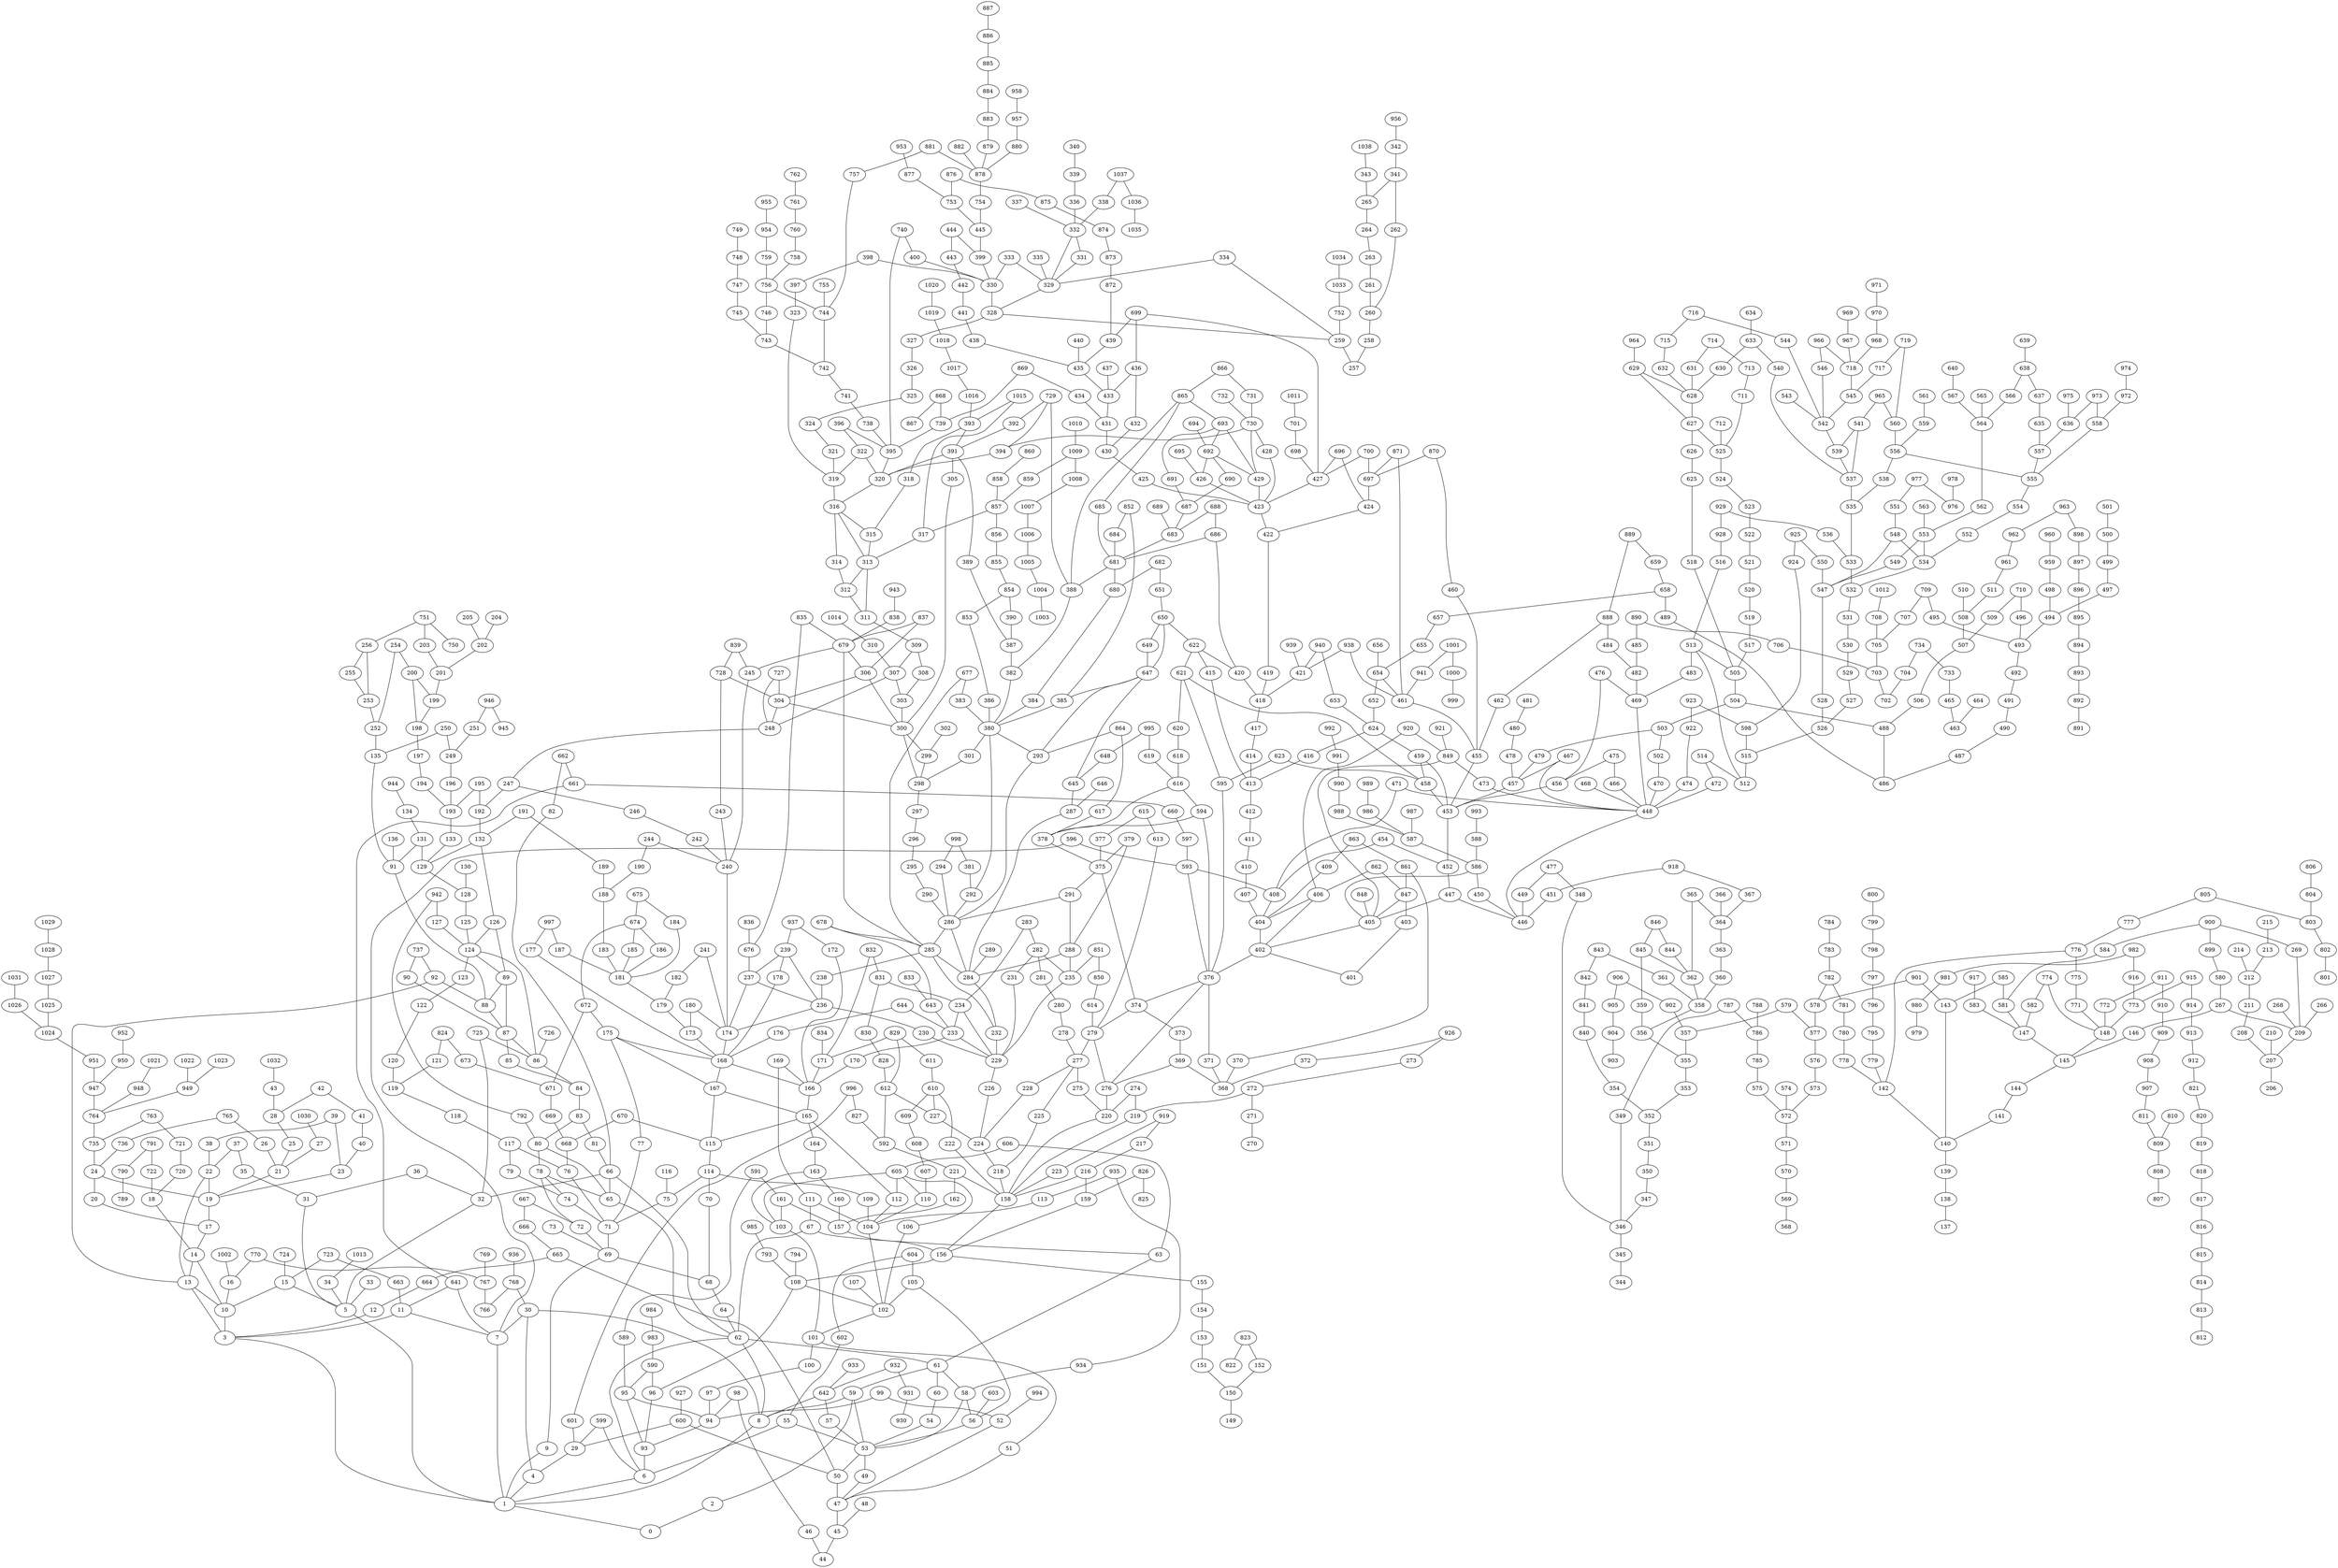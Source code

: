 /* Created by igraph 0.7.1 */
graph {
  0 [
    com=0
  ];
  1 [
    com=0
  ];
  2 [
    com=0
  ];
  3 [
    com=0
  ];
  4 [
    com=0
  ];
  5 [
    com=1
  ];
  6 [
    com=0
  ];
  7 [
    com=0
  ];
  8 [
    com=0
  ];
  9 [
    com=0
  ];
  10 [
    com=1
  ];
  11 [
    com=0
  ];
  12 [
    com=0
  ];
  13 [
    com=1
  ];
  14 [
    com=1
  ];
  15 [
    com=1
  ];
  16 [
    com=1
  ];
  17 [
    com=1
  ];
  18 [
    com=1
  ];
  19 [
    com=1
  ];
  20 [
    com=1
  ];
  21 [
    com=1
  ];
  22 [
    com=1
  ];
  23 [
    com=1
  ];
  24 [
    com=1
  ];
  25 [
    com=1
  ];
  26 [
    com=1
  ];
  27 [
    com=1
  ];
  28 [
    com=1
  ];
  29 [
    com=0
  ];
  30 [
    com=0
  ];
  31 [
    com=1
  ];
  32 [
    com=1
  ];
  33 [
    com=1
  ];
  34 [
    com=1
  ];
  35 [
    com=1
  ];
  36 [
    com=1
  ];
  37 [
    com=1
  ];
  38 [
    com=1
  ];
  39 [
    com=1
  ];
  40 [
    com=1
  ];
  41 [
    com=1
  ];
  42 [
    com=1
  ];
  43 [
    com=1
  ];
  44 [
    com=2
  ];
  45 [
    com=2
  ];
  46 [
    com=2
  ];
  47 [
    com=2
  ];
  48 [
    com=2
  ];
  49 [
    com=2
  ];
  50 [
    com=0
  ];
  51 [
    com=2
  ];
  52 [
    com=2
  ];
  53 [
    com=0
  ];
  54 [
    com=0
  ];
  55 [
    com=0
  ];
  56 [
    com=0
  ];
  57 [
    com=0
  ];
  58 [
    com=0
  ];
  59 [
    com=0
  ];
  60 [
    com=0
  ];
  61 [
    com=0
  ];
  62 [
    com=0
  ];
  63 [
    com=0
  ];
  64 [
    com=0
  ];
  65 [
    com=0
  ];
  66 [
    com=0
  ];
  67 [
    com=0
  ];
  68 [
    com=0
  ];
  69 [
    com=0
  ];
  70 [
    com=0
  ];
  71 [
    com=3
  ];
  72 [
    com=0
  ];
  73 [
    com=0
  ];
  74 [
    com=3
  ];
  75 [
    com=3
  ];
  76 [
    com=3
  ];
  77 [
    com=3
  ];
  78 [
    com=0
  ];
  79 [
    com=3
  ];
  80 [
    com=0
  ];
  81 [
    com=0
  ];
  82 [
    com=0
  ];
  83 [
    com=0
  ];
  84 [
    com=4
  ];
  85 [
    com=4
  ];
  86 [
    com=4
  ];
  87 [
    com=4
  ];
  88 [
    com=4
  ];
  89 [
    com=4
  ];
  90 [
    com=4
  ];
  91 [
    com=4
  ];
  92 [
    com=4
  ];
  93 [
    com=2
  ];
  94 [
    com=2
  ];
  95 [
    com=2
  ];
  96 [
    com=2
  ];
  97 [
    com=2
  ];
  98 [
    com=2
  ];
  99 [
    com=2
  ];
  100 [
    com=2
  ];
  101 [
    com=2
  ];
  102 [
    com=2
  ];
  103 [
    com=2
  ];
  104 [
    com=2
  ];
  105 [
    com=0
  ];
  106 [
    com=2
  ];
  107 [
    com=2
  ];
  108 [
    com=2
  ];
  109 [
    com=3
  ];
  110 [
    com=2
  ];
  111 [
    com=3
  ];
  112 [
    com=2
  ];
  113 [
    com=2
  ];
  114 [
    com=3
  ];
  115 [
    com=3
  ];
  116 [
    com=3
  ];
  117 [
    com=3
  ];
  118 [
    com=3
  ];
  119 [
    com=3
  ];
  120 [
    com=4
  ];
  121 [
    com=3
  ];
  122 [
    com=4
  ];
  123 [
    com=4
  ];
  124 [
    com=4
  ];
  125 [
    com=4
  ];
  126 [
    com=4
  ];
  127 [
    com=4
  ];
  128 [
    com=4
  ];
  129 [
    com=4
  ];
  130 [
    com=4
  ];
  131 [
    com=4
  ];
  132 [
    com=4
  ];
  133 [
    com=4
  ];
  134 [
    com=4
  ];
  135 [
    com=4
  ];
  136 [
    com=4
  ];
  137 [
    com=5
  ];
  138 [
    com=5
  ];
  139 [
    com=5
  ];
  140 [
    com=5
  ];
  141 [
    com=5
  ];
  142 [
    com=5
  ];
  143 [
    com=5
  ];
  144 [
    com=5
  ];
  145 [
    com=5
  ];
  146 [
    com=5
  ];
  147 [
    com=5
  ];
  148 [
    com=5
  ];
  149 [
    com=6
  ];
  150 [
    com=6
  ];
  151 [
    com=6
  ];
  152 [
    com=6
  ];
  153 [
    com=6
  ];
  154 [
    com=6
  ];
  155 [
    com=6
  ];
  156 [
    com=6
  ];
  157 [
    com=6
  ];
  158 [
    com=6
  ];
  159 [
    com=6
  ];
  160 [
    com=6
  ];
  161 [
    com=2
  ];
  162 [
    com=6
  ];
  163 [
    com=3
  ];
  164 [
    com=3
  ];
  165 [
    com=3
  ];
  166 [
    com=3
  ];
  167 [
    com=3
  ];
  168 [
    com=3
  ];
  169 [
    com=3
  ];
  170 [
    com=3
  ];
  171 [
    com=6
  ];
  172 [
    com=3
  ];
  173 [
    com=3
  ];
  174 [
    com=3
  ];
  175 [
    com=3
  ];
  176 [
    com=3
  ];
  177 [
    com=3
  ];
  178 [
    com=3
  ];
  179 [
    com=3
  ];
  180 [
    com=3
  ];
  181 [
    com=3
  ];
  182 [
    com=3
  ];
  183 [
    com=7
  ];
  184 [
    com=3
  ];
  185 [
    com=3
  ];
  186 [
    com=3
  ];
  187 [
    com=3
  ];
  188 [
    com=7
  ];
  189 [
    com=4
  ];
  190 [
    com=7
  ];
  191 [
    com=4
  ];
  192 [
    com=4
  ];
  193 [
    com=4
  ];
  194 [
    com=4
  ];
  195 [
    com=4
  ];
  196 [
    com=4
  ];
  197 [
    com=4
  ];
  198 [
    com=4
  ];
  199 [
    com=4
  ];
  200 [
    com=4
  ];
  201 [
    com=4
  ];
  202 [
    com=4
  ];
  203 [
    com=4
  ];
  204 [
    com=4
  ];
  205 [
    com=4
  ];
  206 [
    com=5
  ];
  207 [
    com=5
  ];
  208 [
    com=5
  ];
  209 [
    com=5
  ];
  210 [
    com=5
  ];
  211 [
    com=5
  ];
  212 [
    com=5
  ];
  213 [
    com=5
  ];
  214 [
    com=5
  ];
  215 [
    com=5
  ];
  216 [
    com=6
  ];
  217 [
    com=6
  ];
  218 [
    com=6
  ];
  219 [
    com=6
  ];
  220 [
    com=6
  ];
  221 [
    com=6
  ];
  222 [
    com=6
  ];
  223 [
    com=6
  ];
  224 [
    com=6
  ];
  225 [
    com=6
  ];
  226 [
    com=6
  ];
  227 [
    com=6
  ];
  228 [
    com=6
  ];
  229 [
    com=6
  ];
  230 [
    com=6
  ];
  231 [
    com=6
  ];
  232 [
    com=8
  ];
  233 [
    com=6
  ];
  234 [
    com=6
  ];
  235 [
    com=6
  ];
  236 [
    com=3
  ];
  237 [
    com=3
  ];
  238 [
    com=8
  ];
  239 [
    com=3
  ];
  240 [
    com=7
  ];
  241 [
    com=3
  ];
  242 [
    com=7
  ];
  243 [
    com=7
  ];
  244 [
    com=7
  ];
  245 [
    com=7
  ];
  246 [
    com=7
  ];
  247 [
    com=7
  ];
  248 [
    com=7
  ];
  249 [
    com=4
  ];
  250 [
    com=4
  ];
  251 [
    com=4
  ];
  252 [
    com=4
  ];
  253 [
    com=4
  ];
  254 [
    com=4
  ];
  255 [
    com=4
  ];
  256 [
    com=4
  ];
  257 [
    com=9
  ];
  258 [
    com=9
  ];
  259 [
    com=9
  ];
  260 [
    com=9
  ];
  261 [
    com=9
  ];
  262 [
    com=9
  ];
  263 [
    com=9
  ];
  264 [
    com=9
  ];
  265 [
    com=9
  ];
  266 [
    com=5
  ];
  267 [
    com=5
  ];
  268 [
    com=5
  ];
  269 [
    com=5
  ];
  270 [
    com=10
  ];
  271 [
    com=10
  ];
  272 [
    com=10
  ];
  273 [
    com=10
  ];
  274 [
    com=6
  ];
  275 [
    com=6
  ];
  276 [
    com=10
  ];
  277 [
    com=6
  ];
  278 [
    com=6
  ];
  279 [
    com=10
  ];
  280 [
    com=6
  ];
  281 [
    com=6
  ];
  282 [
    com=6
  ];
  283 [
    com=6
  ];
  284 [
    com=8
  ];
  285 [
    com=8
  ];
  286 [
    com=8
  ];
  287 [
    com=8
  ];
  288 [
    com=8
  ];
  289 [
    com=8
  ];
  290 [
    com=7
  ];
  291 [
    com=8
  ];
  292 [
    com=8
  ];
  293 [
    com=8
  ];
  294 [
    com=8
  ];
  295 [
    com=7
  ];
  296 [
    com=7
  ];
  297 [
    com=7
  ];
  298 [
    com=7
  ];
  299 [
    com=7
  ];
  300 [
    com=7
  ];
  301 [
    com=7
  ];
  302 [
    com=7
  ];
  303 [
    com=7
  ];
  304 [
    com=7
  ];
  305 [
    com=7
  ];
  306 [
    com=7
  ];
  307 [
    com=7
  ];
  308 [
    com=7
  ];
  309 [
    com=7
  ];
  310 [
    com=7
  ];
  311 [
    com=11
  ];
  312 [
    com=11
  ];
  313 [
    com=11
  ];
  314 [
    com=11
  ];
  315 [
    com=11
  ];
  316 [
    com=11
  ];
  317 [
    com=11
  ];
  318 [
    com=11
  ];
  319 [
    com=12
  ];
  320 [
    com=11
  ];
  321 [
    com=9
  ];
  322 [
    com=12
  ];
  323 [
    com=12
  ];
  324 [
    com=9
  ];
  325 [
    com=9
  ];
  326 [
    com=9
  ];
  327 [
    com=9
  ];
  328 [
    com=9
  ];
  329 [
    com=9
  ];
  330 [
    com=12
  ];
  331 [
    com=9
  ];
  332 [
    com=9
  ];
  333 [
    com=9
  ];
  334 [
    com=9
  ];
  335 [
    com=9
  ];
  336 [
    com=9
  ];
  337 [
    com=9
  ];
  338 [
    com=9
  ];
  339 [
    com=9
  ];
  340 [
    com=9
  ];
  341 [
    com=9
  ];
  342 [
    com=9
  ];
  343 [
    com=9
  ];
  344 [
    com=13
  ];
  345 [
    com=13
  ];
  346 [
    com=13
  ];
  347 [
    com=13
  ];
  348 [
    com=13
  ];
  349 [
    com=13
  ];
  350 [
    com=13
  ];
  351 [
    com=13
  ];
  352 [
    com=13
  ];
  353 [
    com=13
  ];
  354 [
    com=13
  ];
  355 [
    com=13
  ];
  356 [
    com=13
  ];
  357 [
    com=13
  ];
  358 [
    com=13
  ];
  359 [
    com=13
  ];
  360 [
    com=13
  ];
  361 [
    com=13
  ];
  362 [
    com=13
  ];
  363 [
    com=13
  ];
  364 [
    com=13
  ];
  365 [
    com=13
  ];
  366 [
    com=13
  ];
  367 [
    com=13
  ];
  368 [
    com=10
  ];
  369 [
    com=10
  ];
  370 [
    com=14
  ];
  371 [
    com=10
  ];
  372 [
    com=10
  ];
  373 [
    com=10
  ];
  374 [
    com=10
  ];
  375 [
    com=8
  ];
  376 [
    com=10
  ];
  377 [
    com=10
  ];
  378 [
    com=8
  ];
  379 [
    com=8
  ];
  380 [
    com=8
  ];
  381 [
    com=8
  ];
  382 [
    com=8
  ];
  383 [
    com=8
  ];
  384 [
    com=8
  ];
  385 [
    com=8
  ];
  386 [
    com=11
  ];
  387 [
    com=11
  ];
  388 [
    com=8
  ];
  389 [
    com=11
  ];
  390 [
    com=11
  ];
  391 [
    com=11
  ];
  392 [
    com=11
  ];
  393 [
    com=11
  ];
  394 [
    com=11
  ];
  395 [
    com=12
  ];
  396 [
    com=12
  ];
  397 [
    com=12
  ];
  398 [
    com=12
  ];
  399 [
    com=15
  ];
  400 [
    com=12
  ];
  401 [
    com=14
  ];
  402 [
    com=14
  ];
  403 [
    com=14
  ];
  404 [
    com=14
  ];
  405 [
    com=14
  ];
  406 [
    com=14
  ];
  407 [
    com=16
  ];
  408 [
    com=14
  ];
  409 [
    com=14
  ];
  410 [
    com=16
  ];
  411 [
    com=16
  ];
  412 [
    com=16
  ];
  413 [
    com=16
  ];
  414 [
    com=16
  ];
  415 [
    com=16
  ];
  416 [
    com=16
  ];
  417 [
    com=16
  ];
  418 [
    com=16
  ];
  419 [
    com=15
  ];
  420 [
    com=8
  ];
  421 [
    com=16
  ];
  422 [
    com=15
  ];
  423 [
    com=15
  ];
  424 [
    com=15
  ];
  425 [
    com=15
  ];
  426 [
    com=15
  ];
  427 [
    com=15
  ];
  428 [
    com=15
  ];
  429 [
    com=8
  ];
  430 [
    com=15
  ];
  431 [
    com=15
  ];
  432 [
    com=15
  ];
  433 [
    com=15
  ];
  434 [
    com=15
  ];
  435 [
    com=15
  ];
  436 [
    com=15
  ];
  437 [
    com=15
  ];
  438 [
    com=15
  ];
  439 [
    com=15
  ];
  440 [
    com=15
  ];
  441 [
    com=15
  ];
  442 [
    com=15
  ];
  443 [
    com=15
  ];
  444 [
    com=15
  ];
  445 [
    com=15
  ];
  446 [
    com=14
  ];
  447 [
    com=14
  ];
  448 [
    com=14
  ];
  449 [
    com=13
  ];
  450 [
    com=14
  ];
  451 [
    com=13
  ];
  452 [
    com=14
  ];
  453 [
    com=14
  ];
  454 [
    com=14
  ];
  455 [
    com=16
  ];
  456 [
    com=14
  ];
  457 [
    com=14
  ];
  458 [
    com=10
  ];
  459 [
    com=16
  ];
  460 [
    com=16
  ];
  461 [
    com=16
  ];
  462 [
    com=16
  ];
  463 [
    com=17
  ];
  464 [
    com=17
  ];
  465 [
    com=17
  ];
  466 [
    com=14
  ];
  467 [
    com=14
  ];
  468 [
    com=14
  ];
  469 [
    com=14
  ];
  470 [
    com=14
  ];
  471 [
    com=14
  ];
  472 [
    com=18
  ];
  473 [
    com=14
  ];
  474 [
    com=18
  ];
  475 [
    com=14
  ];
  476 [
    com=14
  ];
  477 [
    com=13
  ];
  478 [
    com=14
  ];
  479 [
    com=14
  ];
  480 [
    com=14
  ];
  481 [
    com=14
  ];
  482 [
    com=16
  ];
  483 [
    com=14
  ];
  484 [
    com=16
  ];
  485 [
    com=17
  ];
  486 [
    com=17
  ];
  487 [
    com=17
  ];
  488 [
    com=17
  ];
  489 [
    com=17
  ];
  490 [
    com=17
  ];
  491 [
    com=17
  ];
  492 [
    com=17
  ];
  493 [
    com=17
  ];
  494 [
    com=17
  ];
  495 [
    com=17
  ];
  496 [
    com=17
  ];
  497 [
    com=17
  ];
  498 [
    com=17
  ];
  499 [
    com=17
  ];
  500 [
    com=17
  ];
  501 [
    com=17
  ];
  502 [
    com=14
  ];
  503 [
    com=14
  ];
  504 [
    com=17
  ];
  505 [
    com=19
  ];
  506 [
    com=17
  ];
  507 [
    com=17
  ];
  508 [
    com=17
  ];
  509 [
    com=17
  ];
  510 [
    com=17
  ];
  511 [
    com=17
  ];
  512 [
    com=18
  ];
  513 [
    com=18
  ];
  514 [
    com=18
  ];
  515 [
    com=18
  ];
  516 [
    com=18
  ];
  517 [
    com=19
  ];
  518 [
    com=19
  ];
  519 [
    com=19
  ];
  520 [
    com=19
  ];
  521 [
    com=19
  ];
  522 [
    com=19
  ];
  523 [
    com=19
  ];
  524 [
    com=19
  ];
  525 [
    com=19
  ];
  526 [
    com=18
  ];
  527 [
    com=18
  ];
  528 [
    com=18
  ];
  529 [
    com=18
  ];
  530 [
    com=18
  ];
  531 [
    com=18
  ];
  532 [
    com=18
  ];
  533 [
    com=18
  ];
  534 [
    com=18
  ];
  535 [
    com=18
  ];
  536 [
    com=18
  ];
  537 [
    com=19
  ];
  538 [
    com=18
  ];
  539 [
    com=19
  ];
  540 [
    com=19
  ];
  541 [
    com=19
  ];
  542 [
    com=19
  ];
  543 [
    com=19
  ];
  544 [
    com=19
  ];
  545 [
    com=19
  ];
  546 [
    com=19
  ];
  547 [
    com=18
  ];
  548 [
    com=18
  ];
  549 [
    com=18
  ];
  550 [
    com=18
  ];
  551 [
    com=18
  ];
  552 [
    com=18
  ];
  553 [
    com=18
  ];
  554 [
    com=18
  ];
  555 [
    com=18
  ];
  556 [
    com=18
  ];
  557 [
    com=18
  ];
  558 [
    com=18
  ];
  559 [
    com=18
  ];
  560 [
    com=19
  ];
  561 [
    com=18
  ];
  562 [
    com=18
  ];
  563 [
    com=18
  ];
  564 [
    com=18
  ];
  565 [
    com=18
  ];
  566 [
    com=18
  ];
  567 [
    com=18
  ];
  568 [
    com=13
  ];
  569 [
    com=13
  ];
  570 [
    com=13
  ];
  571 [
    com=13
  ];
  572 [
    com=13
  ];
  573 [
    com=13
  ];
  574 [
    com=13
  ];
  575 [
    com=13
  ];
  576 [
    com=13
  ];
  577 [
    com=13
  ];
  578 [
    com=5
  ];
  579 [
    com=13
  ];
  580 [
    com=5
  ];
  581 [
    com=5
  ];
  582 [
    com=5
  ];
  583 [
    com=5
  ];
  584 [
    com=5
  ];
  585 [
    com=5
  ];
  586 [
    com=14
  ];
  587 [
    com=14
  ];
  588 [
    com=14
  ];
  589 [
    com=2
  ];
  590 [
    com=2
  ];
  591 [
    com=2
  ];
  592 [
    com=6
  ];
  593 [
    com=0
  ];
  594 [
    com=8
  ];
  595 [
    com=10
  ];
  596 [
    com=0
  ];
  597 [
    com=0
  ];
  598 [
    com=18
  ];
  599 [
    com=0
  ];
  600 [
    com=0
  ];
  601 [
    com=6
  ];
  602 [
    com=0
  ];
  603 [
    com=0
  ];
  604 [
    com=0
  ];
  605 [
    com=2
  ];
  606 [
    com=2
  ];
  607 [
    com=6
  ];
  608 [
    com=6
  ];
  609 [
    com=6
  ];
  610 [
    com=6
  ];
  611 [
    com=6
  ];
  612 [
    com=6
  ];
  613 [
    com=10
  ];
  614 [
    com=10
  ];
  615 [
    com=10
  ];
  616 [
    com=8
  ];
  617 [
    com=8
  ];
  618 [
    com=10
  ];
  619 [
    com=8
  ];
  620 [
    com=10
  ];
  621 [
    com=10
  ];
  622 [
    com=8
  ];
  623 [
    com=10
  ];
  624 [
    com=16
  ];
  625 [
    com=19
  ];
  626 [
    com=19
  ];
  627 [
    com=19
  ];
  628 [
    com=19
  ];
  629 [
    com=19
  ];
  630 [
    com=19
  ];
  631 [
    com=19
  ];
  632 [
    com=19
  ];
  633 [
    com=19
  ];
  634 [
    com=19
  ];
  635 [
    com=18
  ];
  636 [
    com=18
  ];
  637 [
    com=18
  ];
  638 [
    com=18
  ];
  639 [
    com=18
  ];
  640 [
    com=18
  ];
  641 [
    com=0
  ];
  642 [
    com=0
  ];
  643 [
    com=8
  ];
  644 [
    com=3
  ];
  645 [
    com=8
  ];
  646 [
    com=8
  ];
  647 [
    com=8
  ];
  648 [
    com=8
  ];
  649 [
    com=8
  ];
  650 [
    com=8
  ];
  651 [
    com=8
  ];
  652 [
    com=16
  ];
  653 [
    com=16
  ];
  654 [
    com=16
  ];
  655 [
    com=16
  ];
  656 [
    com=16
  ];
  657 [
    com=16
  ];
  658 [
    com=16
  ];
  659 [
    com=16
  ];
  660 [
    com=0
  ];
  661 [
    com=0
  ];
  662 [
    com=0
  ];
  663 [
    com=1
  ];
  664 [
    com=0
  ];
  665 [
    com=0
  ];
  666 [
    com=0
  ];
  667 [
    com=0
  ];
  668 [
    com=3
  ];
  669 [
    com=3
  ];
  670 [
    com=3
  ];
  671 [
    com=3
  ];
  672 [
    com=3
  ];
  673 [
    com=3
  ];
  674 [
    com=3
  ];
  675 [
    com=3
  ];
  676 [
    com=7
  ];
  677 [
    com=8
  ];
  678 [
    com=8
  ];
  679 [
    com=7
  ];
  680 [
    com=8
  ];
  681 [
    com=8
  ];
  682 [
    com=8
  ];
  683 [
    com=8
  ];
  684 [
    com=8
  ];
  685 [
    com=8
  ];
  686 [
    com=8
  ];
  687 [
    com=8
  ];
  688 [
    com=8
  ];
  689 [
    com=8
  ];
  690 [
    com=8
  ];
  691 [
    com=8
  ];
  692 [
    com=8
  ];
  693 [
    com=8
  ];
  694 [
    com=8
  ];
  695 [
    com=15
  ];
  696 [
    com=15
  ];
  697 [
    com=16
  ];
  698 [
    com=15
  ];
  699 [
    com=15
  ];
  700 [
    com=15
  ];
  701 [
    com=15
  ];
  702 [
    com=17
  ];
  703 [
    com=17
  ];
  704 [
    com=17
  ];
  705 [
    com=17
  ];
  706 [
    com=17
  ];
  707 [
    com=17
  ];
  708 [
    com=17
  ];
  709 [
    com=17
  ];
  710 [
    com=17
  ];
  711 [
    com=19
  ];
  712 [
    com=19
  ];
  713 [
    com=19
  ];
  714 [
    com=19
  ];
  715 [
    com=19
  ];
  716 [
    com=19
  ];
  717 [
    com=19
  ];
  718 [
    com=19
  ];
  719 [
    com=19
  ];
  720 [
    com=1
  ];
  721 [
    com=1
  ];
  722 [
    com=1
  ];
  723 [
    com=1
  ];
  724 [
    com=1
  ];
  725 [
    com=4
  ];
  726 [
    com=4
  ];
  727 [
    com=7
  ];
  728 [
    com=7
  ];
  729 [
    com=11
  ];
  730 [
    com=8
  ];
  731 [
    com=8
  ];
  732 [
    com=8
  ];
  733 [
    com=17
  ];
  734 [
    com=17
  ];
  735 [
    com=1
  ];
  736 [
    com=1
  ];
  737 [
    com=4
  ];
  738 [
    com=12
  ];
  739 [
    com=15
  ];
  740 [
    com=12
  ];
  741 [
    com=12
  ];
  742 [
    com=12
  ];
  743 [
    com=12
  ];
  744 [
    com=12
  ];
  745 [
    com=12
  ];
  746 [
    com=12
  ];
  747 [
    com=12
  ];
  748 [
    com=12
  ];
  749 [
    com=12
  ];
  750 [
    com=4
  ];
  751 [
    com=4
  ];
  752 [
    com=9
  ];
  753 [
    com=15
  ];
  754 [
    com=12
  ];
  755 [
    com=12
  ];
  756 [
    com=12
  ];
  757 [
    com=12
  ];
  758 [
    com=12
  ];
  759 [
    com=12
  ];
  760 [
    com=12
  ];
  761 [
    com=12
  ];
  762 [
    com=12
  ];
  763 [
    com=1
  ];
  764 [
    com=20
  ];
  765 [
    com=1
  ];
  766 [
    com=1
  ];
  767 [
    com=1
  ];
  768 [
    com=1
  ];
  769 [
    com=1
  ];
  770 [
    com=1
  ];
  771 [
    com=5
  ];
  772 [
    com=5
  ];
  773 [
    com=21
  ];
  774 [
    com=5
  ];
  775 [
    com=5
  ];
  776 [
    com=5
  ];
  777 [
    com=5
  ];
  778 [
    com=5
  ];
  779 [
    com=5
  ];
  780 [
    com=5
  ];
  781 [
    com=5
  ];
  782 [
    com=5
  ];
  783 [
    com=5
  ];
  784 [
    com=5
  ];
  785 [
    com=13
  ];
  786 [
    com=13
  ];
  787 [
    com=13
  ];
  788 [
    com=13
  ];
  789 [
    com=1
  ];
  790 [
    com=1
  ];
  791 [
    com=1
  ];
  792 [
    com=4
  ];
  793 [
    com=2
  ];
  794 [
    com=2
  ];
  795 [
    com=5
  ];
  796 [
    com=5
  ];
  797 [
    com=5
  ];
  798 [
    com=5
  ];
  799 [
    com=5
  ];
  800 [
    com=5
  ];
  801 [
    com=5
  ];
  802 [
    com=5
  ];
  803 [
    com=5
  ];
  804 [
    com=5
  ];
  805 [
    com=5
  ];
  806 [
    com=5
  ];
  807 [
    com=5
  ];
  808 [
    com=5
  ];
  809 [
    com=5
  ];
  810 [
    com=5
  ];
  811 [
    com=5
  ];
  812 [
    com=21
  ];
  813 [
    com=21
  ];
  814 [
    com=21
  ];
  815 [
    com=21
  ];
  816 [
    com=21
  ];
  817 [
    com=21
  ];
  818 [
    com=21
  ];
  819 [
    com=21
  ];
  820 [
    com=21
  ];
  821 [
    com=21
  ];
  822 [
    com=6
  ];
  823 [
    com=6
  ];
  824 [
    com=3
  ];
  825 [
    com=6
  ];
  826 [
    com=6
  ];
  827 [
    com=6
  ];
  828 [
    com=6
  ];
  829 [
    com=6
  ];
  830 [
    com=6
  ];
  831 [
    com=6
  ];
  832 [
    com=6
  ];
  833 [
    com=8
  ];
  834 [
    com=6
  ];
  835 [
    com=7
  ];
  836 [
    com=7
  ];
  837 [
    com=7
  ];
  838 [
    com=7
  ];
  839 [
    com=7
  ];
  840 [
    com=13
  ];
  841 [
    com=13
  ];
  842 [
    com=13
  ];
  843 [
    com=13
  ];
  844 [
    com=13
  ];
  845 [
    com=13
  ];
  846 [
    com=13
  ];
  847 [
    com=14
  ];
  848 [
    com=14
  ];
  849 [
    com=14
  ];
  850 [
    com=10
  ];
  851 [
    com=10
  ];
  852 [
    com=8
  ];
  853 [
    com=11
  ];
  854 [
    com=11
  ];
  855 [
    com=11
  ];
  856 [
    com=11
  ];
  857 [
    com=11
  ];
  858 [
    com=11
  ];
  859 [
    com=11
  ];
  860 [
    com=11
  ];
  861 [
    com=14
  ];
  862 [
    com=14
  ];
  863 [
    com=14
  ];
  864 [
    com=8
  ];
  865 [
    com=8
  ];
  866 [
    com=8
  ];
  867 [
    com=15
  ];
  868 [
    com=15
  ];
  869 [
    com=15
  ];
  870 [
    com=16
  ];
  871 [
    com=16
  ];
  872 [
    com=15
  ];
  873 [
    com=15
  ];
  874 [
    com=15
  ];
  875 [
    com=15
  ];
  876 [
    com=15
  ];
  877 [
    com=15
  ];
  878 [
    com=12
  ];
  879 [
    com=12
  ];
  880 [
    com=12
  ];
  881 [
    com=12
  ];
  882 [
    com=12
  ];
  883 [
    com=12
  ];
  884 [
    com=12
  ];
  885 [
    com=12
  ];
  886 [
    com=12
  ];
  887 [
    com=12
  ];
  888 [
    com=16
  ];
  889 [
    com=16
  ];
  890 [
    com=17
  ];
  891 [
    com=17
  ];
  892 [
    com=17
  ];
  893 [
    com=17
  ];
  894 [
    com=17
  ];
  895 [
    com=17
  ];
  896 [
    com=17
  ];
  897 [
    com=17
  ];
  898 [
    com=17
  ];
  899 [
    com=5
  ];
  900 [
    com=5
  ];
  901 [
    com=5
  ];
  902 [
    com=13
  ];
  903 [
    com=13
  ];
  904 [
    com=13
  ];
  905 [
    com=13
  ];
  906 [
    com=13
  ];
  907 [
    com=5
  ];
  908 [
    com=5
  ];
  909 [
    com=5
  ];
  910 [
    com=5
  ];
  911 [
    com=5
  ];
  912 [
    com=21
  ];
  913 [
    com=21
  ];
  914 [
    com=21
  ];
  915 [
    com=21
  ];
  916 [
    com=21
  ];
  917 [
    com=5
  ];
  918 [
    com=13
  ];
  919 [
    com=6
  ];
  920 [
    com=14
  ];
  921 [
    com=14
  ];
  922 [
    com=18
  ];
  923 [
    com=18
  ];
  924 [
    com=18
  ];
  925 [
    com=18
  ];
  926 [
    com=10
  ];
  927 [
    com=0
  ];
  928 [
    com=18
  ];
  929 [
    com=18
  ];
  930 [
    com=0
  ];
  931 [
    com=0
  ];
  932 [
    com=0
  ];
  933 [
    com=0
  ];
  934 [
    com=2
  ];
  935 [
    com=2
  ];
  936 [
    com=1
  ];
  937 [
    com=3
  ];
  938 [
    com=16
  ];
  939 [
    com=16
  ];
  940 [
    com=16
  ];
  941 [
    com=16
  ];
  942 [
    com=4
  ];
  943 [
    com=7
  ];
  944 [
    com=4
  ];
  945 [
    com=4
  ];
  946 [
    com=4
  ];
  947 [
    com=20
  ];
  948 [
    com=20
  ];
  949 [
    com=20
  ];
  950 [
    com=20
  ];
  951 [
    com=20
  ];
  952 [
    com=20
  ];
  953 [
    com=15
  ];
  954 [
    com=12
  ];
  955 [
    com=12
  ];
  956 [
    com=9
  ];
  957 [
    com=12
  ];
  958 [
    com=12
  ];
  959 [
    com=17
  ];
  960 [
    com=17
  ];
  961 [
    com=17
  ];
  962 [
    com=17
  ];
  963 [
    com=17
  ];
  964 [
    com=19
  ];
  965 [
    com=19
  ];
  966 [
    com=19
  ];
  967 [
    com=19
  ];
  968 [
    com=19
  ];
  969 [
    com=19
  ];
  970 [
    com=19
  ];
  971 [
    com=19
  ];
  972 [
    com=18
  ];
  973 [
    com=18
  ];
  974 [
    com=18
  ];
  975 [
    com=18
  ];
  976 [
    com=18
  ];
  977 [
    com=18
  ];
  978 [
    com=18
  ];
  979 [
    com=21
  ];
  980 [
    com=21
  ];
  981 [
    com=21
  ];
  982 [
    com=21
  ];
  983 [
    com=2
  ];
  984 [
    com=2
  ];
  985 [
    com=2
  ];
  986 [
    com=14
  ];
  987 [
    com=14
  ];
  988 [
    com=14
  ];
  989 [
    com=14
  ];
  990 [
    com=14
  ];
  991 [
    com=14
  ];
  992 [
    com=14
  ];
  993 [
    com=14
  ];
  994 [
    com=2
  ];
  995 [
    com=8
  ];
  996 [
    com=6
  ];
  997 [
    com=3
  ];
  998 [
    com=8
  ];
  999 [
    com=16
  ];
  1000 [
    com=16
  ];
  1001 [
    com=16
  ];
  1002 [
    com=1
  ];
  1003 [
    com=11
  ];
  1004 [
    com=11
  ];
  1005 [
    com=11
  ];
  1006 [
    com=11
  ];
  1007 [
    com=11
  ];
  1008 [
    com=11
  ];
  1009 [
    com=11
  ];
  1010 [
    com=11
  ];
  1011 [
    com=15
  ];
  1012 [
    com=17
  ];
  1013 [
    com=1
  ];
  1014 [
    com=7
  ];
  1015 [
    com=11
  ];
  1016 [
    com=11
  ];
  1017 [
    com=11
  ];
  1018 [
    com=11
  ];
  1019 [
    com=11
  ];
  1020 [
    com=11
  ];
  1021 [
    com=20
  ];
  1022 [
    com=20
  ];
  1023 [
    com=20
  ];
  1024 [
    com=20
  ];
  1025 [
    com=20
  ];
  1026 [
    com=20
  ];
  1027 [
    com=20
  ];
  1028 [
    com=20
  ];
  1029 [
    com=20
  ];
  1030 [
    com=1
  ];
  1031 [
    com=20
  ];
  1032 [
    com=1
  ];
  1033 [
    com=9
  ];
  1034 [
    com=9
  ];
  1035 [
    com=9
  ];
  1036 [
    com=9
  ];
  1037 [
    com=9
  ];
  1038 [
    com=9
  ];

  1038 -- 343 [
    weight=1
  ];
  1037 -- 1036 [
    weight=1
  ];
  1037 -- 338 [
    weight=1
  ];
  1036 -- 1035 [
    weight=1
  ];
  1034 -- 1033 [
    weight=1
  ];
  1033 -- 752 [
    weight=1
  ];
  1032 -- 43 [
    weight=1
  ];
  1031 -- 1026 [
    weight=1
  ];
  1030 -- 27 [
    weight=1
  ];
  1029 -- 1028 [
    weight=1
  ];
  1028 -- 1027 [
    weight=1
  ];
  1027 -- 1025 [
    weight=1
  ];
  1026 -- 1024 [
    weight=1
  ];
  1025 -- 1024 [
    weight=1
  ];
  1024 -- 951 [
    weight=1
  ];
  1023 -- 949 [
    weight=1
  ];
  1022 -- 949 [
    weight=1
  ];
  1021 -- 948 [
    weight=1
  ];
  1020 -- 1019 [
    weight=1
  ];
  1019 -- 1018 [
    weight=1
  ];
  1018 -- 1017 [
    weight=1
  ];
  1017 -- 1016 [
    weight=1
  ];
  1016 -- 393 [
    weight=1
  ];
  1015 -- 317 [
    weight=1
  ];
  1015 -- 393 [
    weight=1
  ];
  1014 -- 310 [
    weight=1
  ];
  1013 -- 34 [
    weight=1
  ];
  1012 -- 708 [
    weight=1
  ];
  1011 -- 701 [
    weight=1
  ];
  1010 -- 1009 [
    weight=1
  ];
  1009 -- 1008 [
    weight=1
  ];
  1009 -- 859 [
    weight=1
  ];
  1008 -- 1007 [
    weight=1
  ];
  1007 -- 1006 [
    weight=1
  ];
  1006 -- 1005 [
    weight=1
  ];
  1005 -- 1004 [
    weight=1
  ];
  1004 -- 1003 [
    weight=1
  ];
  1002 -- 16 [
    weight=1
  ];
  1001 -- 1000 [
    weight=1
  ];
  1001 -- 941 [
    weight=1
  ];
  1000 -- 999 [
    weight=1
  ];
  998 -- 294 [
    weight=1
  ];
  998 -- 381 [
    weight=1
  ];
  997 -- 177 [
    weight=1
  ];
  997 -- 187 [
    weight=1
  ];
  996 -- 601 [
    weight=1
  ];
  996 -- 827 [
    weight=1
  ];
  995 -- 619 [
    weight=1
  ];
  995 -- 648 [
    weight=1
  ];
  994 -- 52 [
    weight=1
  ];
  993 -- 588 [
    weight=1
  ];
  992 -- 991 [
    weight=1
  ];
  991 -- 990 [
    weight=1
  ];
  990 -- 988 [
    weight=1
  ];
  989 -- 986 [
    weight=1
  ];
  988 -- 587 [
    weight=1
  ];
  987 -- 587 [
    weight=1
  ];
  986 -- 587 [
    weight=1
  ];
  985 -- 793 [
    weight=1
  ];
  984 -- 983 [
    weight=1
  ];
  983 -- 590 [
    weight=1
  ];
  982 -- 981 [
    weight=1
  ];
  982 -- 916 [
    weight=1
  ];
  981 -- 980 [
    weight=1
  ];
  980 -- 979 [
    weight=1
  ];
  978 -- 976 [
    weight=1
  ];
  977 -- 976 [
    weight=1
  ];
  977 -- 551 [
    weight=1
  ];
  975 -- 636 [
    weight=1
  ];
  974 -- 972 [
    weight=1
  ];
  973 -- 558 [
    weight=1
  ];
  973 -- 636 [
    weight=1
  ];
  972 -- 558 [
    weight=1
  ];
  971 -- 970 [
    weight=1
  ];
  970 -- 968 [
    weight=1
  ];
  969 -- 967 [
    weight=1
  ];
  968 -- 718 [
    weight=1
  ];
  967 -- 718 [
    weight=1
  ];
  966 -- 546 [
    weight=1
  ];
  966 -- 718 [
    weight=1
  ];
  965 -- 541 [
    weight=1
  ];
  965 -- 560 [
    weight=1
  ];
  964 -- 629 [
    weight=1
  ];
  963 -- 962 [
    weight=1
  ];
  963 -- 898 [
    weight=1
  ];
  962 -- 961 [
    weight=1
  ];
  961 -- 511 [
    weight=1
  ];
  960 -- 959 [
    weight=1
  ];
  959 -- 498 [
    weight=1
  ];
  958 -- 957 [
    weight=1
  ];
  957 -- 880 [
    weight=1
  ];
  956 -- 342 [
    weight=1
  ];
  955 -- 954 [
    weight=1
  ];
  954 -- 759 [
    weight=1
  ];
  953 -- 877 [
    weight=1
  ];
  952 -- 950 [
    weight=1
  ];
  951 -- 947 [
    weight=1
  ];
  950 -- 947 [
    weight=1
  ];
  949 -- 764 [
    weight=1
  ];
  948 -- 764 [
    weight=1
  ];
  947 -- 764 [
    weight=1
  ];
  946 -- 945 [
    weight=1
  ];
  946 -- 251 [
    weight=1
  ];
  944 -- 134 [
    weight=1
  ];
  943 -- 838 [
    weight=1
  ];
  942 -- 792 [
    weight=1
  ];
  942 -- 127 [
    weight=1
  ];
  941 -- 461 [
    weight=1
  ];
  940 -- 421 [
    weight=1
  ];
  940 -- 653 [
    weight=1
  ];
  939 -- 421 [
    weight=1
  ];
  938 -- 421 [
    weight=1
  ];
  938 -- 461 [
    weight=1
  ];
  937 -- 172 [
    weight=1
  ];
  937 -- 239 [
    weight=1
  ];
  936 -- 768 [
    weight=1
  ];
  935 -- 934 [
    weight=1
  ];
  935 -- 113 [
    weight=1
  ];
  934 -- 58 [
    weight=3
  ];
  933 -- 642 [
    weight=1
  ];
  932 -- 931 [
    weight=1
  ];
  932 -- 642 [
    weight=1
  ];
  931 -- 930 [
    weight=1
  ];
  929 -- 928 [
    weight=1
  ];
  929 -- 536 [
    weight=1
  ];
  928 -- 516 [
    weight=1
  ];
  927 -- 600 [
    weight=1
  ];
  926 -- 273 [
    weight=1
  ];
  926 -- 372 [
    weight=1
  ];
  925 -- 924 [
    weight=1
  ];
  925 -- 550 [
    weight=1
  ];
  924 -- 598 [
    weight=1
  ];
  923 -- 922 [
    weight=1
  ];
  923 -- 598 [
    weight=1
  ];
  922 -- 474 [
    weight=1
  ];
  921 -- 849 [
    weight=1
  ];
  920 -- 849 [
    weight=1
  ];
  920 -- 406 [
    weight=1
  ];
  919 -- 217 [
    weight=1
  ];
  919 -- 223 [
    weight=1
  ];
  918 -- 367 [
    weight=1
  ];
  918 -- 451 [
    weight=1
  ];
  917 -- 583 [
    weight=1
  ];
  916 -- 773 [
    weight=1
  ];
  915 -- 914 [
    weight=1
  ];
  915 -- 773 [
    weight=1
  ];
  914 -- 913 [
    weight=1
  ];
  913 -- 912 [
    weight=1
  ];
  912 -- 821 [
    weight=1
  ];
  911 -- 910 [
    weight=1
  ];
  911 -- 772 [
    weight=1
  ];
  910 -- 909 [
    weight=1
  ];
  909 -- 908 [
    weight=1
  ];
  908 -- 907 [
    weight=1
  ];
  907 -- 811 [
    weight=1
  ];
  906 -- 905 [
    weight=1
  ];
  906 -- 902 [
    weight=1
  ];
  905 -- 904 [
    weight=1
  ];
  904 -- 903 [
    weight=1
  ];
  902 -- 357 [
    weight=1
  ];
  901 -- 143 [
    weight=1
  ];
  901 -- 578 [
    weight=1
  ];
  900 -- 899 [
    weight=1
  ];
  900 -- 584 [
    weight=1
  ];
  900 -- 269 [
    weight=1
  ];
  899 -- 580 [
    weight=1
  ];
  898 -- 897 [
    weight=1
  ];
  897 -- 896 [
    weight=1
  ];
  896 -- 895 [
    weight=1
  ];
  895 -- 894 [
    weight=1
  ];
  894 -- 893 [
    weight=1
  ];
  893 -- 892 [
    weight=1
  ];
  892 -- 891 [
    weight=1
  ];
  890 -- 485 [
    weight=1
  ];
  890 -- 706 [
    weight=1
  ];
  889 -- 888 [
    weight=1
  ];
  889 -- 659 [
    weight=1
  ];
  888 -- 484 [
    weight=1
  ];
  888 -- 462 [
    weight=1
  ];
  887 -- 886 [
    weight=1
  ];
  886 -- 885 [
    weight=1
  ];
  885 -- 884 [
    weight=1
  ];
  884 -- 883 [
    weight=1
  ];
  883 -- 879 [
    weight=1
  ];
  882 -- 878 [
    weight=1
  ];
  881 -- 878 [
    weight=1
  ];
  881 -- 757 [
    weight=1
  ];
  880 -- 878 [
    weight=1
  ];
  879 -- 878 [
    weight=1
  ];
  878 -- 754 [
    weight=1
  ];
  877 -- 753 [
    weight=1
  ];
  876 -- 875 [
    weight=1
  ];
  876 -- 753 [
    weight=1
  ];
  875 -- 874 [
    weight=1
  ];
  874 -- 873 [
    weight=1
  ];
  873 -- 872 [
    weight=1
  ];
  872 -- 439 [
    weight=1
  ];
  871 -- 697 [
    weight=1
  ];
  871 -- 461 [
    weight=1
  ];
  870 -- 460 [
    weight=1
  ];
  870 -- 697 [
    weight=1
  ];
  869 -- 739 [
    weight=1
  ];
  869 -- 434 [
    weight=1
  ];
  868 -- 867 [
    weight=1
  ];
  868 -- 739 [
    weight=1
  ];
  866 -- 865 [
    weight=1
  ];
  866 -- 731 [
    weight=1
  ];
  865 -- 685 [
    weight=1
  ];
  865 -- 693 [
    weight=1
  ];
  865 -- 388 [
    weight=1
  ];
  864 -- 617 [
    weight=1
  ];
  864 -- 293 [
    weight=1
  ];
  863 -- 861 [
    weight=1
  ];
  863 -- 409 [
    weight=1
  ];
  862 -- 847 [
    weight=1
  ];
  862 -- 406 [
    weight=1
  ];
  861 -- 847 [
    weight=1
  ];
  861 -- 370 [
    weight=1
  ];
  860 -- 858 [
    weight=1
  ];
  859 -- 857 [
    weight=1
  ];
  858 -- 857 [
    weight=1
  ];
  857 -- 856 [
    weight=1
  ];
  857 -- 317 [
    weight=1
  ];
  856 -- 855 [
    weight=1
  ];
  855 -- 854 [
    weight=1
  ];
  854 -- 853 [
    weight=1
  ];
  854 -- 390 [
    weight=1
  ];
  853 -- 386 [
    weight=1
  ];
  852 -- 385 [
    weight=1
  ];
  852 -- 684 [
    weight=1
  ];
  851 -- 850 [
    weight=1
  ];
  851 -- 235 [
    weight=3
  ];
  850 -- 614 [
    weight=1
  ];
  849 -- 405 [
    weight=1
  ];
  849 -- 473 [
    weight=1
  ];
  848 -- 405 [
    weight=1
  ];
  847 -- 405 [
    weight=1
  ];
  847 -- 403 [
    weight=1
  ];
  846 -- 844 [
    weight=1
  ];
  846 -- 845 [
    weight=1
  ];
  845 -- 362 [
    weight=1
  ];
  845 -- 359 [
    weight=1
  ];
  844 -- 362 [
    weight=1
  ];
  843 -- 842 [
    weight=1
  ];
  843 -- 361 [
    weight=1
  ];
  842 -- 841 [
    weight=1
  ];
  841 -- 840 [
    weight=1
  ];
  840 -- 354 [
    weight=1
  ];
  839 -- 728 [
    weight=1
  ];
  839 -- 245 [
    weight=1
  ];
  838 -- 679 [
    weight=1
  ];
  837 -- 679 [
    weight=1
  ];
  837 -- 306 [
    weight=1
  ];
  836 -- 676 [
    weight=1
  ];
  835 -- 676 [
    weight=1
  ];
  835 -- 679 [
    weight=1
  ];
  834 -- 171 [
    weight=1
  ];
  833 -- 643 [
    weight=1
  ];
  832 -- 831 [
    weight=1
  ];
  832 -- 171 [
    weight=1
  ];
  831 -- 830 [
    weight=1
  ];
  831 -- 234 [
    weight=1
  ];
  830 -- 828 [
    weight=1
  ];
  829 -- 612 [
    weight=1
  ];
  829 -- 611 [
    weight=1
  ];
  829 -- 171 [
    weight=1
  ];
  828 -- 612 [
    weight=1
  ];
  827 -- 592 [
    weight=1
  ];
  826 -- 825 [
    weight=1
  ];
  826 -- 159 [
    weight=1
  ];
  824 -- 673 [
    weight=1
  ];
  824 -- 121 [
    weight=1
  ];
  823 -- 822 [
    weight=1
  ];
  823 -- 152 [
    weight=1
  ];
  821 -- 820 [
    weight=1
  ];
  820 -- 819 [
    weight=1
  ];
  819 -- 818 [
    weight=1
  ];
  818 -- 817 [
    weight=1
  ];
  817 -- 816 [
    weight=1
  ];
  816 -- 815 [
    weight=1
  ];
  815 -- 814 [
    weight=1
  ];
  814 -- 813 [
    weight=1
  ];
  813 -- 812 [
    weight=1
  ];
  811 -- 809 [
    weight=1
  ];
  810 -- 809 [
    weight=1
  ];
  809 -- 808 [
    weight=1
  ];
  808 -- 807 [
    weight=1
  ];
  806 -- 804 [
    weight=1
  ];
  805 -- 803 [
    weight=1
  ];
  805 -- 777 [
    weight=1
  ];
  804 -- 803 [
    weight=1
  ];
  803 -- 802 [
    weight=1
  ];
  802 -- 801 [
    weight=1
  ];
  800 -- 799 [
    weight=1
  ];
  799 -- 798 [
    weight=1
  ];
  798 -- 797 [
    weight=1
  ];
  797 -- 796 [
    weight=1
  ];
  796 -- 795 [
    weight=1
  ];
  795 -- 779 [
    weight=1
  ];
  794 -- 108 [
    weight=1
  ];
  793 -- 108 [
    weight=1
  ];
  792 -- 80 [
    weight=3
  ];
  791 -- 790 [
    weight=1
  ];
  791 -- 722 [
    weight=1
  ];
  790 -- 789 [
    weight=1
  ];
  788 -- 786 [
    weight=1
  ];
  787 -- 786 [
    weight=1
  ];
  787 -- 349 [
    weight=1
  ];
  786 -- 785 [
    weight=1
  ];
  785 -- 575 [
    weight=1
  ];
  784 -- 783 [
    weight=1
  ];
  783 -- 782 [
    weight=1
  ];
  782 -- 781 [
    weight=1
  ];
  782 -- 578 [
    weight=1
  ];
  781 -- 780 [
    weight=1
  ];
  780 -- 778 [
    weight=1
  ];
  779 -- 142 [
    weight=1
  ];
  778 -- 142 [
    weight=1
  ];
  777 -- 776 [
    weight=1
  ];
  776 -- 775 [
    weight=1
  ];
  776 -- 142 [
    weight=1
  ];
  775 -- 771 [
    weight=1
  ];
  774 -- 148 [
    weight=1
  ];
  774 -- 582 [
    weight=1
  ];
  773 -- 148 [
    weight=3
  ];
  772 -- 148 [
    weight=1
  ];
  771 -- 148 [
    weight=1
  ];
  770 -- 767 [
    weight=1
  ];
  770 -- 16 [
    weight=1
  ];
  769 -- 767 [
    weight=1
  ];
  768 -- 766 [
    weight=1
  ];
  768 -- 30 [
    weight=3
  ];
  767 -- 766 [
    weight=1
  ];
  765 -- 736 [
    weight=1
  ];
  765 -- 26 [
    weight=1
  ];
  764 -- 735 [
    weight=3
  ];
  763 -- 721 [
    weight=1
  ];
  763 -- 735 [
    weight=1
  ];
  762 -- 761 [
    weight=1
  ];
  761 -- 760 [
    weight=1
  ];
  371 -- 368 [
    weight=1
  ];
  376 -- 371 [
    weight=1
  ];
  370 -- 368 [
    weight=3
  ];
  369 -- 368 [
    weight=1
  ];
  373 -- 369 [
    weight=1
  ];
  369 -- 276 [
    weight=1
  ];
  695 -- 426 [
    weight=1
  ];
  372 -- 368 [
    weight=1
  ];
  689 -- 683 [
    weight=1
  ];
  365 -- 364 [
    weight=1
  ];
  365 -- 362 [
    weight=1
  ];
  364 -- 363 [
    weight=1
  ];
  366 -- 364 [
    weight=1
  ];
  367 -- 364 [
    weight=1
  ];
  381 -- 292 [
    weight=1
  ];
  363 -- 360 [
    weight=1
  ];
  362 -- 358 [
    weight=1
  ];
  361 -- 358 [
    weight=1
  ];
  358 -- 356 [
    weight=1
  ];
  360 -- 358 [
    weight=1
  ];
  694 -- 692 [
    weight=1
  ];
  354 -- 352 [
    weight=1
  ];
  348 -- 346 [
    weight=1
  ];
  477 -- 348 [
    weight=1
  ];
  346 -- 345 [
    weight=1
  ];
  347 -- 346 [
    weight=1
  ];
  349 -- 346 [
    weight=1
  ];
  177 -- 168 [
    weight=1
  ];
  345 -- 344 [
    weight=1
  ];
  343 -- 265 [
    weight=1
  ];
  559 -- 556 [
    weight=1
  ];
  561 -- 559 [
    weight=1
  ];
  341 -- 262 [
    weight=1
  ];
  341 -- 265 [
    weight=1
  ];
  342 -- 341 [
    weight=1
  ];
  340 -- 339 [
    weight=1
  ];
  289 -- 284 [
    weight=1
  ];
  339 -- 336 [
    weight=1
  ];
  288 -- 284 [
    weight=1
  ];
  291 -- 288 [
    weight=1
  ];
  288 -- 235 [
    weight=3
  ];
  379 -- 288 [
    weight=1
  ];
  338 -- 332 [
    weight=1
  ];
  556 -- 555 [
    weight=1
  ];
  556 -- 538 [
    weight=1
  ];
  560 -- 556 [
    weight=3
  ];
  337 -- 332 [
    weight=1
  ];
  336 -- 332 [
    weight=1
  ];
  283 -- 282 [
    weight=1
  ];
  283 -- 234 [
    weight=1
  ];
  333 -- 329 [
    weight=1
  ];
  333 -- 330 [
    weight=3
  ];
  332 -- 329 [
    weight=1
  ];
  332 -- 331 [
    weight=1
  ];
  603 -- 56 [
    weight=1
  ];
  331 -- 329 [
    weight=1
  ];
  330 -- 328 [
    weight=3
  ];
  398 -- 330 [
    weight=1
  ];
  399 -- 330 [
    weight=3
  ];
  400 -- 330 [
    weight=1
  ];
  329 -- 328 [
    weight=1
  ];
  334 -- 329 [
    weight=1
  ];
  335 -- 329 [
    weight=1
  ];
  328 -- 327 [
    weight=1
  ];
  328 -- 259 [
    weight=1
  ];
  327 -- 326 [
    weight=1
  ];
  326 -- 325 [
    weight=1
  ];
  601 -- 29 [
    weight=3
  ];
  325 -- 324 [
    weight=1
  ];
  324 -- 321 [
    weight=1
  ];
  323 -- 319 [
    weight=1
  ];
  397 -- 323 [
    weight=1
  ];
  322 -- 319 [
    weight=1
  ];
  322 -- 320 [
    weight=3
  ];
  396 -- 322 [
    weight=1
  ];
  321 -- 319 [
    weight=3
  ];
  320 -- 316 [
    weight=1
  ];
  391 -- 320 [
    weight=1
  ];
  394 -- 320 [
    weight=1
  ];
  395 -- 320 [
    weight=3
  ];
  319 -- 316 [
    weight=3
  ];
  623 -- 458 [
    weight=1
  ];
  623 -- 595 [
    weight=1
  ];
  317 -- 313 [
    weight=1
  ];
  478 -- 457 [
    weight=1
  ];
  480 -- 478 [
    weight=1
  ];
  316 -- 313 [
    weight=1
  ];
  316 -- 315 [
    weight=1
  ];
  316 -- 314 [
    weight=1
  ];
  595 -- 376 [
    weight=1
  ];
  621 -- 595 [
    weight=1
  ];
  314 -- 312 [
    weight=1
  ];
  527 -- 526 [
    weight=1
  ];
  529 -- 527 [
    weight=1
  ];
  311 -- 309 [
    weight=3
  ];
  312 -- 311 [
    weight=1
  ];
  313 -- 311 [
    weight=1
  ];
  604 -- 105 [
    weight=1
  ];
  604 -- 602 [
    weight=1
  ];
  310 -- 307 [
    weight=1
  ];
  449 -- 446 [
    weight=3
  ];
  477 -- 449 [
    weight=1
  ];
  308 -- 303 [
    weight=1
  ];
  309 -- 308 [
    weight=1
  ];
  306 -- 300 [
    weight=1
  ];
  306 -- 304 [
    weight=1
  ];
  679 -- 306 [
    weight=1
  ];
  303 -- 300 [
    weight=1
  ];
  307 -- 303 [
    weight=1
  ];
  99 -- 94 [
    weight=1
  ];
  99 -- 52 [
    weight=1
  ];
  301 -- 298 [
    weight=1
  ];
  380 -- 301 [
    weight=3
  ];
  300 -- 298 [
    weight=1
  ];
  300 -- 299 [
    weight=1
  ];
  304 -- 300 [
    weight=1
  ];
  305 -- 300 [
    weight=1
  ];
  52 -- 47 [
    weight=1
  ];
  298 -- 297 [
    weight=1
  ];
  299 -- 298 [
    weight=1
  ];
  403 -- 401 [
    weight=1
  ];
  297 -- 296 [
    weight=1
  ];
  454 -- 452 [
    weight=1
  ];
  454 -- 408 [
    weight=1
  ];
  296 -- 295 [
    weight=1
  ];
  295 -- 290 [
    weight=1
  ];
  588 -- 586 [
    weight=1
  ];
  374 -- 373 [
    weight=1
  ];
  294 -- 286 [
    weight=1
  ];
  292 -- 286 [
    weight=1
  ];
  380 -- 292 [
    weight=1
  ];
  291 -- 286 [
    weight=1
  ];
  375 -- 291 [
    weight=1
  ];
  290 -- 286 [
    weight=3
  ];
  116 -- 75 [
    weight=1
  ];
  73 -- 69 [
    weight=1
  ];
  286 -- 284 [
    weight=1
  ];
  286 -- 285 [
    weight=1
  ];
  293 -- 286 [
    weight=1
  ];
  284 -- 232 [
    weight=1
  ];
  287 -- 284 [
    weight=1
  ];
  285 -- 284 [
    weight=1
  ];
  282 -- 281 [
    weight=1
  ];
  282 -- 231 [
    weight=1
  ];
  282 -- 235 [
    weight=1
  ];
  280 -- 278 [
    weight=1
  ];
  281 -- 280 [
    weight=1
  ];
  587 -- 586 [
    weight=1
  ];
  278 -- 277 [
    weight=1
  ];
  277 -- 275 [
    weight=1
  ];
  277 -- 228 [
    weight=1
  ];
  279 -- 277 [
    weight=3
  ];
  277 -- 225 [
    weight=1
  ];
  276 -- 220 [
    weight=3
  ];
  376 -- 276 [
    weight=1
  ];
  279 -- 276 [
    weight=1
  ];
  275 -- 220 [
    weight=1
  ];
  406 -- 402 [
    weight=1
  ];
  406 -- 404 [
    weight=1
  ];
  274 -- 219 [
    weight=1
  ];
  274 -- 220 [
    weight=1
  ];
  271 -- 270 [
    weight=1
  ];
  309 -- 307 [
    weight=1
  ];
  307 -- 248 [
    weight=1
  ];
  268 -- 209 [
    weight=1
  ];
  267 -- 209 [
    weight=1
  ];
  267 -- 146 [
    weight=1
  ];
  580 -- 267 [
    weight=1
  ];
  266 -- 209 [
    weight=1
  ];
  265 -- 264 [
    weight=1
  ];
  263 -- 261 [
    weight=1
  ];
  264 -- 263 [
    weight=1
  ];
  262 -- 260 [
    weight=1
  ];
  379 -- 375 [
    weight=1
  ];
  261 -- 260 [
    weight=1
  ];
  260 -- 258 [
    weight=1
  ];
  272 -- 271 [
    weight=1
  ];
  272 -- 219 [
    weight=3
  ];
  273 -- 272 [
    weight=1
  ];
  259 -- 257 [
    weight=1
  ];
  334 -- 259 [
    weight=1
  ];
  752 -- 259 [
    weight=1
  ];
  258 -- 257 [
    weight=1
  ];
  256 -- 253 [
    weight=1
  ];
  256 -- 255 [
    weight=1
  ];
  751 -- 256 [
    weight=1
  ];
  255 -- 253 [
    weight=1
  ];
  254 -- 252 [
    weight=1
  ];
  254 -- 200 [
    weight=1
  ];
  519 -- 517 [
    weight=1
  ];
  520 -- 519 [
    weight=1
  ];
  253 -- 252 [
    weight=1
  ];
  252 -- 135 [
    weight=1
  ];
  247 -- 246 [
    weight=1
  ];
  247 -- 192 [
    weight=3
  ];
  248 -- 247 [
    weight=1
  ];
  246 -- 242 [
    weight=1
  ];
  242 -- 240 [
    weight=1
  ];
  636 -- 557 [
    weight=1
  ];
  240 -- 174 [
    weight=3
  ];
  243 -- 240 [
    weight=1
  ];
  244 -- 240 [
    weight=1
  ];
  245 -- 240 [
    weight=1
  ];
  236 -- 230 [
    weight=3
  ];
  236 -- 174 [
    weight=1
  ];
  237 -- 236 [
    weight=1
  ];
  238 -- 236 [
    weight=3
  ];
  239 -- 236 [
    weight=1
  ];
  318 -- 315 [
    weight=1
  ];
  393 -- 318 [
    weight=1
  ];
  490 -- 487 [
    weight=1
  ];
  491 -- 490 [
    weight=1
  ];
  235 -- 229 [
    weight=1
  ];
  234 -- 229 [
    weight=1
  ];
  234 -- 233 [
    weight=1
  ];
  232 -- 229 [
    weight=3
  ];
  285 -- 232 [
    weight=1
  ];
  231 -- 229 [
    weight=1
  ];
  230 -- 229 [
    weight=1
  ];
  558 -- 555 [
    weight=1
  ];
  229 -- 226 [
    weight=1
  ];
  233 -- 229 [
    weight=1
  ];
  226 -- 224 [
    weight=1
  ];
  224 -- 218 [
    weight=1
  ];
  227 -- 224 [
    weight=1
  ];
  228 -- 224 [
    weight=1
  ];
  223 -- 158 [
    weight=1
  ];
  220 -- 158 [
    weight=1
  ];
  222 -- 158 [
    weight=1
  ];
  610 -- 222 [
    weight=1
  ];
  359 -- 356 [
    weight=1
  ];
  221 -- 158 [
    weight=1
  ];
  221 -- 162 [
    weight=1
  ];
  592 -- 221 [
    weight=1
  ];
  219 -- 158 [
    weight=1
  ];
  218 -- 158 [
    weight=1
  ];
  225 -- 218 [
    weight=1
  ];
  304 -- 248 [
    weight=1
  ];
  727 -- 304 [
    weight=1
  ];
  728 -- 304 [
    weight=1
  ];
  216 -- 158 [
    weight=1
  ];
  216 -- 159 [
    weight=1
  ];
  217 -- 216 [
    weight=1
  ];
  718 -- 545 [
    weight=1
  ];
  215 -- 213 [
    weight=1
  ];
  214 -- 212 [
    weight=1
  ];
  727 -- 248 [
    weight=1
  ];
  213 -- 212 [
    weight=1
  ];
  546 -- 542 [
    weight=1
  ];
  210 -- 207 [
    weight=1
  ];
  207 -- 206 [
    weight=1
  ];
  208 -- 207 [
    weight=1
  ];
  209 -- 207 [
    weight=1
  ];
  634 -- 633 [
    weight=1
  ];
  539 -- 537 [
    weight=1
  ];
  542 -- 539 [
    weight=1
  ];
  541 -- 539 [
    weight=1
  ];
  269 -- 209 [
    weight=1
  ];
  590 -- 95 [
    weight=1
  ];
  590 -- 96 [
    weight=1
  ];
  205 -- 202 [
    weight=1
  ];
  522 -- 521 [
    weight=1
  ];
  523 -- 522 [
    weight=1
  ];
  204 -- 202 [
    weight=1
  ];
  203 -- 201 [
    weight=1
  ];
  751 -- 203 [
    weight=1
  ];
  524 -- 523 [
    weight=1
  ];
  202 -- 201 [
    weight=1
  ];
  201 -- 199 [
    weight=1
  ];
  511 -- 508 [
    weight=1
  ];
  200 -- 198 [
    weight=1
  ];
  200 -- 199 [
    weight=1
  ];
  517 -- 505 [
    weight=1
  ];
  199 -- 198 [
    weight=1
  ];
  198 -- 197 [
    weight=1
  ];
  197 -- 194 [
    weight=1
  ];
  498 -- 494 [
    weight=1
  ];
  194 -- 193 [
    weight=1
  ];
  193 -- 133 [
    weight=1
  ];
  195 -- 193 [
    weight=1
  ];
  196 -- 193 [
    weight=1
  ];
  192 -- 132 [
    weight=1
  ];
  195 -- 192 [
    weight=1
  ];
  179 -- 173 [
    weight=1
  ];
  181 -- 179 [
    weight=1
  ];
  182 -- 179 [
    weight=1
  ];
  191 -- 189 [
    weight=1
  ];
  191 -- 132 [
    weight=1
  ];
  173 -- 168 [
    weight=1
  ];
  180 -- 173 [
    weight=1
  ];
  189 -- 188 [
    weight=3
  ];
  188 -- 183 [
    weight=1
  ];
  190 -- 188 [
    weight=1
  ];
  183 -- 181 [
    weight=3
  ];
  184 -- 181 [
    weight=1
  ];
  185 -- 181 [
    weight=1
  ];
  186 -- 181 [
    weight=1
  ];
  187 -- 181 [
    weight=1
  ];
  178 -- 168 [
    weight=1
  ];
  239 -- 178 [
    weight=1
  ];
  352 -- 351 [
    weight=1
  ];
  353 -- 352 [
    weight=1
  ];
  176 -- 168 [
    weight=1
  ];
  644 -- 176 [
    weight=1
  ];
  302 -- 299 [
    weight=1
  ];
  414 -- 413 [
    weight=1
  ];
  417 -- 414 [
    weight=1
  ];
  175 -- 168 [
    weight=1
  ];
  672 -- 175 [
    weight=1
  ];
  175 -- 167 [
    weight=1
  ];
  175 -- 77 [
    weight=1
  ];
  174 -- 168 [
    weight=1
  ];
  180 -- 174 [
    weight=1
  ];
  237 -- 174 [
    weight=1
  ];
  241 -- 174 [
    weight=1
  ];
  241 -- 182 [
    weight=1
  ];
  410 -- 407 [
    weight=1
  ];
  411 -- 410 [
    weight=1
  ];
  112 -- 104 [
    weight=1
  ];
  165 -- 112 [
    weight=3
  ];
  605 -- 112 [
    weight=1
  ];
  233 -- 170 [
    weight=3
  ];
  643 -- 233 [
    weight=3
  ];
  644 -- 233 [
    weight=3
  ];
  65 -- 62 [
    weight=1
  ];
  78 -- 65 [
    weight=1
  ];
  66 -- 65 [
    weight=1
  ];
  80 -- 65 [
    weight=1
  ];
  45 -- 44 [
    weight=1
  ];
  46 -- 44 [
    weight=1
  ];
  54 -- 53 [
    weight=1
  ];
  60 -- 54 [
    weight=1
  ];
  51 -- 47 [
    weight=1
  ];
  101 -- 51 [
    weight=1
  ];
  53 -- 49 [
    weight=3
  ];
  55 -- 53 [
    weight=1
  ];
  56 -- 53 [
    weight=1
  ];
  53 -- 50 [
    weight=1
  ];
  57 -- 53 [
    weight=1
  ];
  58 -- 53 [
    weight=1
  ];
  59 -- 53 [
    weight=1
  ];
  600 -- 29 [
    weight=1
  ];
  600 -- 50 [
    weight=1
  ];
  61 -- 60 [
    weight=1
  ];
  313 -- 312 [
    weight=1
  ];
  619 -- 616 [
    weight=1
  ];
  17 -- 14 [
    weight=1
  ];
  19 -- 17 [
    weight=1
  ];
  20 -- 17 [
    weight=1
  ];
  67 -- 62 [
    weight=1
  ];
  111 -- 67 [
    weight=3
  ];
  67 -- 63 [
    weight=1
  ];
  69 -- 68 [
    weight=1
  ];
  71 -- 69 [
    weight=3
  ];
  72 -- 69 [
    weight=1
  ];
  69 -- 9 [
    weight=1
  ];
  40 -- 23 [
    weight=1
  ];
  41 -- 40 [
    weight=1
  ];
  550 -- 547 [
    weight=1
  ];
  42 -- 41 [
    weight=1
  ];
  42 -- 28 [
    weight=1
  ];
  49 -- 47 [
    weight=1
  ];
  355 -- 353 [
    weight=1
  ];
  646 -- 287 [
    weight=1
  ];
  48 -- 45 [
    weight=1
  ];
  28 -- 25 [
    weight=1
  ];
  43 -- 28 [
    weight=1
  ];
  47 -- 45 [
    weight=1
  ];
  356 -- 355 [
    weight=1
  ];
  651 -- 650 [
    weight=1
  ];
  682 -- 651 [
    weight=1
  ];
  350 -- 347 [
    weight=1
  ];
  351 -- 350 [
    weight=1
  ];
  108 -- 102 [
    weight=1
  ];
  156 -- 108 [
    weight=3
  ];
  108 -- 96 [
    weight=1
  ];
  357 -- 355 [
    weight=1
  ];
  682 -- 680 [
    weight=1
  ];
  130 -- 128 [
    weight=1
  ];
  107 -- 102 [
    weight=1
  ];
  80 -- 78 [
    weight=1
  ];
  83 -- 80 [
    weight=1
  ];
  39 -- 38 [
    weight=1
  ];
  39 -- 23 [
    weight=1
  ];
  38 -- 22 [
    weight=1
  ];
  598 -- 515 [
    weight=1
  ];
  37 -- 35 [
    weight=1
  ];
  37 -- 22 [
    weight=1
  ];
  62 -- 61 [
    weight=1
  ];
  64 -- 62 [
    weight=1
  ];
  66 -- 62 [
    weight=1
  ];
  62 -- 6 [
    weight=1
  ];
  62 -- 8 [
    weight=1
  ];
  483 -- 469 [
    weight=1
  ];
  513 -- 483 [
    weight=3
  ];
  728 -- 243 [
    weight=1
  ];
  36 -- 31 [
    weight=1
  ];
  36 -- 32 [
    weight=1
  ];
  456 -- 453 [
    weight=1
  ];
  475 -- 456 [
    weight=1
  ];
  476 -- 456 [
    weight=1
  ];
  132 -- 129 [
    weight=1
  ];
  132 -- 126 [
    weight=1
  ];
  374 -- 279 [
    weight=1
  ];
  613 -- 279 [
    weight=1
  ];
  614 -- 279 [
    weight=1
  ];
  35 -- 31 [
    weight=1
  ];
  474 -- 448 [
    weight=3
  ];
  61 -- 58 [
    weight=1
  ];
  61 -- 59 [
    weight=1
  ];
  63 -- 61 [
    weight=1
  ];
  476 -- 469 [
    weight=1
  ];
  50 -- 47 [
    weight=3
  ];
  665 -- 50 [
    weight=1
  ];
  34 -- 5 [
    weight=1
  ];
  475 -- 466 [
    weight=1
  ];
  32 -- 5 [
    weight=1
  ];
  66 -- 32 [
    weight=3
  ];
  725 -- 32 [
    weight=3
  ];
  25 -- 21 [
    weight=1
  ];
  451 -- 446 [
    weight=3
  ];
  96 -- 93 [
    weight=1
  ];
  31 -- 5 [
    weight=1
  ];
  473 -- 448 [
    weight=1
  ];
  14 -- 10 [
    weight=1
  ];
  18 -- 14 [
    weight=1
  ];
  14 -- 13 [
    weight=1
  ];
  535 -- 533 [
    weight=1
  ];
  537 -- 535 [
    weight=3
  ];
  538 -- 535 [
    weight=1
  ];
  250 -- 249 [
    weight=1
  ];
  250 -- 135 [
    weight=1
  ];
  551 -- 548 [
    weight=1
  ];
  92 -- 88 [
    weight=1
  ];
  92 -- 13 [
    weight=3
  ];
  737 -- 92 [
    weight=1
  ];
  125 -- 124 [
    weight=1
  ];
  128 -- 125 [
    weight=1
  ];
  244 -- 190 [
    weight=1
  ];
  27 -- 21 [
    weight=1
  ];
  506 -- 488 [
    weight=1
  ];
  507 -- 506 [
    weight=1
  ];
  211 -- 208 [
    weight=1
  ];
  212 -- 211 [
    weight=1
  ];
  89 -- 87 [
    weight=1
  ];
  89 -- 88 [
    weight=1
  ];
  124 -- 89 [
    weight=1
  ];
  126 -- 89 [
    weight=1
  ];
  124 -- 123 [
    weight=1
  ];
  124 -- 86 [
    weight=1
  ];
  126 -- 124 [
    weight=1
  ];
  127 -- 124 [
    weight=1
  ];
  10 -- 3 [
    weight=3
  ];
  15 -- 10 [
    weight=1
  ];
  13 -- 10 [
    weight=1
  ];
  16 -- 10 [
    weight=1
  ];
  583 -- 147 [
    weight=1
  ];
  409 -- 404 [
    weight=1
  ];
  606 -- 63 [
    weight=3
  ];
  74 -- 71 [
    weight=1
  ];
  78 -- 74 [
    weight=3
  ];
  79 -- 74 [
    weight=1
  ];
  169 -- 166 [
    weight=1
  ];
  169 -- 111 [
    weight=1
  ];
  249 -- 196 [
    weight=1
  ];
  251 -- 249 [
    weight=1
  ];
  13 -- 3 [
    weight=3
  ];
  22 -- 13 [
    weight=1
  ];
  24 -- 20 [
    weight=1
  ];
  68 -- 64 [
    weight=1
  ];
  516 -- 513 [
    weight=1
  ];
  7 -- 1 [
    weight=1
  ];
  596 -- 7 [
    weight=1
  ];
  641 -- 7 [
    weight=1
  ];
  11 -- 7 [
    weight=1
  ];
  30 -- 7 [
    weight=1
  ];
  85 -- 84 [
    weight=1
  ];
  87 -- 85 [
    weight=1
  ];
  23 -- 19 [
    weight=1
  ];
  610 -- 227 [
    weight=1
  ];
  612 -- 227 [
    weight=1
  ];
  21 -- 19 [
    weight=1
  ];
  26 -- 21 [
    weight=1
  ];
  5 -- 1 [
    weight=3
  ];
  15 -- 5 [
    weight=1
  ];
  33 -- 5 [
    weight=1
  ];
  4 -- 1 [
    weight=1
  ];
  29 -- 4 [
    weight=1
  ];
  30 -- 4 [
    weight=1
  ];
  674 -- 185 [
    weight=1
  ];
  131 -- 129 [
    weight=1
  ];
  131 -- 91 [
    weight=1
  ];
  134 -- 131 [
    weight=1
  ];
  88 -- 87 [
    weight=1
  ];
  91 -- 88 [
    weight=1
  ];
  2 -- 0 [
    weight=1
  ];
  59 -- 2 [
    weight=1
  ];
  642 -- 57 [
    weight=1
  ];
  81 -- 66 [
    weight=1
  ];
  83 -- 81 [
    weight=1
  ];
  122 -- 120 [
    weight=1
  ];
  123 -- 122 [
    weight=1
  ];
  6 -- 1 [
    weight=1
  ];
  93 -- 6 [
    weight=3
  ];
  599 -- 6 [
    weight=1
  ];
  55 -- 6 [
    weight=1
  ];
  121 -- 119 [
    weight=1
  ];
  602 -- 55 [
    weight=1
  ];
  148 -- 145 [
    weight=1
  ];
  87 -- 86 [
    weight=1
  ];
  90 -- 87 [
    weight=1
  ];
  113 -- 104 [
    weight=1
  ];
  22 -- 19 [
    weight=1
  ];
  24 -- 19 [
    weight=1
  ];
  315 -- 313 [
    weight=1
  ];
  98 -- 46 [
    weight=1
  ];
  105 -- 56 [
    weight=1
  ];
  58 -- 56 [
    weight=1
  ];
  106 -- 102 [
    weight=1
  ];
  605 -- 106 [
    weight=1
  ];
  1 -- 0 [
    weight=1
  ];
  712 -- 525 [
    weight=1
  ];
  723 -- 15 [
    weight=1
  ];
  724 -- 15 [
    weight=1
  ];
  3 -- 1 [
    weight=1
  ];
  8 -- 1 [
    weight=1
  ];
  9 -- 1 [
    weight=1
  ];
  648 -- 645 [
    weight=1
  ];
  142 -- 140 [
    weight=1
  ];
  675 -- 184 [
    weight=1
  ];
  129 -- 128 [
    weight=1
  ];
  133 -- 129 [
    weight=1
  ];
  679 -- 245 [
    weight=1
  ];
  159 -- 156 [
    weight=1
  ];
  599 -- 29 [
    weight=1
  ];
  645 -- 287 [
    weight=1
  ];
  82 -- 66 [
    weight=1
  ];
  642 -- 8 [
    weight=1
  ];
  629 -- 627 [
    weight=1
  ];
  629 -- 628 [
    weight=1
  ];
  720 -- 18 [
    weight=1
  ];
  722 -- 18 [
    weight=1
  ];
  11 -- 3 [
    weight=1
  ];
  12 -- 3 [
    weight=1
  ];
  582 -- 147 [
    weight=1
  ];
  110 -- 104 [
    weight=1
  ];
  605 -- 110 [
    weight=1
  ];
  607 -- 110 [
    weight=3
  ];
  100 -- 97 [
    weight=1
  ];
  101 -- 100 [
    weight=1
  ];
  77 -- 71 [
    weight=1
  ];
  30 -- 8 [
    weight=1
  ];
  285 -- 238 [
    weight=1
  ];
  139 -- 138 [
    weight=1
  ];
  140 -- 139 [
    weight=1
  ];
  737 -- 90 [
    weight=1
  ];
  138 -- 137 [
    weight=1
  ];
  388 -- 382 [
    weight=1
  ];
  681 -- 388 [
    weight=1
  ];
  729 -- 388 [
    weight=3
  ];
  676 -- 237 [
    weight=3
  ];
  239 -- 237 [
    weight=1
  ];
  143 -- 140 [
    weight=1
  ];
  585 -- 143 [
    weight=1
  ];
  105 -- 102 [
    weight=3
  ];
  639 -- 638 [
    weight=1
  ];
  735 -- 24 [
    weight=1
  ];
  736 -- 24 [
    weight=1
  ];
  161 -- 157 [
    weight=3
  ];
  591 -- 161 [
    weight=1
  ];
  161 -- 103 [
    weight=1
  ];
  144 -- 141 [
    weight=1
  ];
  145 -- 144 [
    weight=1
  ];
  146 -- 145 [
    weight=1
  ];
  147 -- 145 [
    weight=1
  ];
  59 -- 8 [
    weight=1
  ];
  70 -- 68 [
    weight=1
  ];
  117 -- 79 [
    weight=1
  ];
  462 -- 455 [
    weight=1
  ];
  412 -- 411 [
    weight=1
  ];
  115 -- 114 [
    weight=1
  ];
  165 -- 115 [
    weight=1
  ];
  670 -- 115 [
    weight=1
  ];
  167 -- 115 [
    weight=1
  ];
  662 -- 82 [
    weight=1
  ];
  120 -- 119 [
    weight=3
  ];
  165 -- 164 [
    weight=1
  ];
  166 -- 165 [
    weight=1
  ];
  167 -- 165 [
    weight=1
  ];
  759 -- 756 [
    weight=1
  ];
  84 -- 83 [
    weight=3
  ];
  86 -- 84 [
    weight=1
  ];
  541 -- 537 [
    weight=1
  ];
  725 -- 86 [
    weight=1
  ];
  726 -- 86 [
    weight=1
  ];
  150 -- 149 [
    weight=1
  ];
  75 -- 71 [
    weight=1
  ];
  76 -- 71 [
    weight=1
  ];
  536 -- 533 [
    weight=1
  ];
  111 -- 104 [
    weight=3
  ];
  606 -- 605 [
    weight=1
  ];
  78 -- 72 [
    weight=1
  ];
  170 -- 166 [
    weight=1
  ];
  380 -- 293 [
    weight=1
  ];
  647 -- 293 [
    weight=1
  ];
  505 -- 504 [
    weight=3
  ];
  513 -- 505 [
    weight=3
  ];
  518 -- 505 [
    weight=1
  ];
  94 -- 93 [
    weight=1
  ];
  95 -- 93 [
    weight=1
  ];
  97 -- 94 [
    weight=1
  ];
  98 -- 94 [
    weight=1
  ];
  95 -- 94 [
    weight=1
  ];
  114 -- 70 [
    weight=3
  ];
  589 -- 95 [
    weight=1
  ];
  579 -- 357 [
    weight=1
  ];
  102 -- 101 [
    weight=1
  ];
  103 -- 101 [
    weight=1
  ];
  172 -- 166 [
    weight=1
  ];
  104 -- 102 [
    weight=1
  ];
  407 -- 404 [
    weight=3
  ];
  163 -- 103 [
    weight=3
  ];
  605 -- 103 [
    weight=1
  ];
  114 -- 109 [
    weight=1
  ];
  114 -- 75 [
    weight=1
  ];
  641 -- 11 [
    weight=1
  ];
  663 -- 11 [
    weight=3
  ];
  109 -- 104 [
    weight=3
  ];
  664 -- 12 [
    weight=1
  ];
  421 -- 418 [
    weight=1
  ];
  152 -- 150 [
    weight=1
  ];
  118 -- 117 [
    weight=1
  ];
  117 -- 76 [
    weight=1
  ];
  667 -- 72 [
    weight=1
  ];
  119 -- 118 [
    weight=1
  ];
  659 -- 658 [
    weight=1
  ];
  168 -- 167 [
    weight=1
  ];
  668 -- 76 [
    weight=1
  ];
  662 -- 661 [
    weight=1
  ];
  719 -- 560 [
    weight=1
  ];
  674 -- 186 [
    weight=1
  ];
  135 -- 91 [
    weight=1
  ];
  136 -- 91 [
    weight=1
  ];
  563 -- 553 [
    weight=1
  ];
  513 -- 512 [
    weight=1
  ];
  677 -- 285 [
    weight=1
  ];
  678 -- 285 [
    weight=1
  ];
  679 -- 285 [
    weight=3
  ];
  141 -- 140 [
    weight=1
  ];
  581 -- 147 [
    weight=1
  ];
  151 -- 150 [
    weight=1
  ];
  461 -- 455 [
    weight=1
  ];
  654 -- 461 [
    weight=1
  ];
  153 -- 151 [
    weight=1
  ];
  171 -- 166 [
    weight=3
  ];
  154 -- 153 [
    weight=1
  ];
  155 -- 154 [
    weight=1
  ];
  156 -- 155 [
    weight=1
  ];
  157 -- 156 [
    weight=1
  ];
  158 -- 156 [
    weight=1
  ];
  160 -- 157 [
    weight=1
  ];
  162 -- 157 [
    weight=1
  ];
  391 -- 305 [
    weight=3
  ];
  163 -- 160 [
    weight=3
  ];
  164 -- 163 [
    weight=1
  ];
  168 -- 166 [
    weight=1
  ];
  375 -- 374 [
    weight=3
  ];
  376 -- 374 [
    weight=1
  ];
  377 -- 375 [
    weight=3
  ];
  378 -- 375 [
    weight=1
  ];
  402 -- 376 [
    weight=3
  ];
  593 -- 376 [
    weight=3
  ];
  594 -- 376 [
    weight=3
  ];
  615 -- 377 [
    weight=1
  ];
  616 -- 378 [
    weight=1
  ];
  594 -- 378 [
    weight=1
  ];
  617 -- 378 [
    weight=1
  ];
  382 -- 380 [
    weight=1
  ];
  383 -- 380 [
    weight=1
  ];
  384 -- 380 [
    weight=1
  ];
  385 -- 380 [
    weight=1
  ];
  386 -- 380 [
    weight=3
  ];
  387 -- 382 [
    weight=3
  ];
  677 -- 383 [
    weight=1
  ];
  680 -- 384 [
    weight=1
  ];
  647 -- 385 [
    weight=1
  ];
  389 -- 387 [
    weight=1
  ];
  390 -- 387 [
    weight=1
  ];
  391 -- 389 [
    weight=1
  ];
  433 -- 431 [
    weight=1
  ];
  435 -- 433 [
    weight=1
  ];
  436 -- 433 [
    weight=1
  ];
  437 -- 433 [
    weight=1
  ];
  392 -- 391 [
    weight=1
  ];
  393 -- 391 [
    weight=1
  ];
  729 -- 392 [
    weight=1
  ];
  481 -- 480 [
    weight=1
  ];
  729 -- 394 [
    weight=1
  ];
  730 -- 394 [
    weight=3
  ];
  738 -- 395 [
    weight=1
  ];
  739 -- 395 [
    weight=3
  ];
  740 -- 395 [
    weight=1
  ];
  396 -- 395 [
    weight=1
  ];
  530 -- 529 [
    weight=1
  ];
  398 -- 397 [
    weight=1
  ];
  653 -- 624 [
    weight=1
  ];
  656 -- 654 [
    weight=1
  ];
  444 -- 399 [
    weight=1
  ];
  445 -- 399 [
    weight=1
  ];
  740 -- 400 [
    weight=1
  ];
  402 -- 401 [
    weight=1
  ];
  404 -- 402 [
    weight=1
  ];
  405 -- 402 [
    weight=1
  ];
  408 -- 404 [
    weight=1
  ];
  447 -- 405 [
    weight=1
  ];
  586 -- 405 [
    weight=1
  ];
  593 -- 408 [
    weight=3
  ];
  471 -- 408 [
    weight=1
  ];
  413 -- 412 [
    weight=1
  ];
  415 -- 413 [
    weight=1
  ];
  416 -- 413 [
    weight=1
  ];
  622 -- 415 [
    weight=3
  ];
  624 -- 416 [
    weight=1
  ];
  418 -- 417 [
    weight=1
  ];
  419 -- 418 [
    weight=3
  ];
  420 -- 418 [
    weight=3
  ];
  422 -- 419 [
    weight=1
  ];
  622 -- 420 [
    weight=1
  ];
  686 -- 420 [
    weight=1
  ];
  423 -- 422 [
    weight=1
  ];
  424 -- 422 [
    weight=1
  ];
  425 -- 423 [
    weight=1
  ];
  426 -- 423 [
    weight=1
  ];
  427 -- 423 [
    weight=1
  ];
  428 -- 423 [
    weight=1
  ];
  429 -- 423 [
    weight=3
  ];
  696 -- 424 [
    weight=1
  ];
  697 -- 424 [
    weight=3
  ];
  430 -- 425 [
    weight=1
  ];
  692 -- 426 [
    weight=3
  ];
  696 -- 427 [
    weight=1
  ];
  698 -- 427 [
    weight=1
  ];
  699 -- 427 [
    weight=1
  ];
  700 -- 427 [
    weight=1
  ];
  730 -- 428 [
    weight=3
  ];
  692 -- 429 [
    weight=1
  ];
  730 -- 429 [
    weight=1
  ];
  693 -- 429 [
    weight=1
  ];
  431 -- 430 [
    weight=1
  ];
  432 -- 430 [
    weight=1
  ];
  434 -- 431 [
    weight=1
  ];
  436 -- 432 [
    weight=1
  ];
  438 -- 435 [
    weight=1
  ];
  439 -- 435 [
    weight=1
  ];
  440 -- 435 [
    weight=1
  ];
  699 -- 436 [
    weight=1
  ];
  492 -- 491 [
    weight=1
  ];
  441 -- 438 [
    weight=1
  ];
  699 -- 439 [
    weight=1
  ];
  493 -- 492 [
    weight=1
  ];
  442 -- 441 [
    weight=1
  ];
  701 -- 698 [
    weight=1
  ];
  443 -- 442 [
    weight=1
  ];
  444 -- 443 [
    weight=1
  ];
  753 -- 445 [
    weight=1
  ];
  754 -- 445 [
    weight=3
  ];
  447 -- 446 [
    weight=1
  ];
  448 -- 446 [
    weight=1
  ];
  450 -- 446 [
    weight=1
  ];
  452 -- 447 [
    weight=1
  ];
  466 -- 448 [
    weight=1
  ];
  467 -- 448 [
    weight=1
  ];
  468 -- 448 [
    weight=1
  ];
  469 -- 448 [
    weight=1
  ];
  470 -- 448 [
    weight=1
  ];
  471 -- 448 [
    weight=1
  ];
  472 -- 448 [
    weight=3
  ];
  586 -- 450 [
    weight=1
  ];
  453 -- 452 [
    weight=1
  ];
  455 -- 453 [
    weight=3
  ];
  457 -- 453 [
    weight=1
  ];
  458 -- 453 [
    weight=3
  ];
  459 -- 453 [
    weight=3
  ];
  460 -- 455 [
    weight=1
  ];
  467 -- 457 [
    weight=1
  ];
  479 -- 457 [
    weight=1
  ];
  621 -- 458 [
    weight=1
  ];
  459 -- 458 [
    weight=3
  ];
  624 -- 459 [
    weight=1
  ];
  464 -- 463 [
    weight=1
  ];
  465 -- 463 [
    weight=1
  ];
  733 -- 465 [
    weight=1
  ];
  708 -- 705 [
    weight=1
  ];
  482 -- 469 [
    weight=3
  ];
  502 -- 470 [
    weight=1
  ];
  514 -- 472 [
    weight=1
  ];
  503 -- 479 [
    weight=1
  ];
  484 -- 482 [
    weight=1
  ];
  485 -- 482 [
    weight=3
  ];
  487 -- 486 [
    weight=1
  ];
  488 -- 486 [
    weight=1
  ];
  489 -- 486 [
    weight=1
  ];
  504 -- 488 [
    weight=1
  ];
  658 -- 489 [
    weight=3
  ];
  494 -- 493 [
    weight=1
  ];
  495 -- 493 [
    weight=1
  ];
  496 -- 493 [
    weight=1
  ];
  497 -- 494 [
    weight=1
  ];
  709 -- 495 [
    weight=1
  ];
  710 -- 496 [
    weight=1
  ];
  499 -- 497 [
    weight=1
  ];
  500 -- 499 [
    weight=1
  ];
  501 -- 500 [
    weight=1
  ];
  503 -- 502 [
    weight=1
  ];
  504 -- 503 [
    weight=3
  ];
  508 -- 507 [
    weight=1
  ];
  509 -- 507 [
    weight=1
  ];
  510 -- 508 [
    weight=1
  ];
  710 -- 509 [
    weight=1
  ];
  514 -- 512 [
    weight=1
  ];
  515 -- 512 [
    weight=1
  ];
  526 -- 515 [
    weight=1
  ];
  625 -- 518 [
    weight=1
  ];
  521 -- 520 [
    weight=1
  ];
  525 -- 524 [
    weight=1
  ];
  627 -- 525 [
    weight=1
  ];
  711 -- 525 [
    weight=1
  ];
  528 -- 526 [
    weight=1
  ];
  547 -- 528 [
    weight=1
  ];
  531 -- 530 [
    weight=1
  ];
  757 -- 744 [
    weight=1
  ];
  532 -- 531 [
    weight=1
  ];
  533 -- 532 [
    weight=1
  ];
  534 -- 532 [
    weight=1
  ];
  548 -- 534 [
    weight=1
  ];
  552 -- 534 [
    weight=1
  ];
  553 -- 534 [
    weight=1
  ];
  540 -- 537 [
    weight=1
  ];
  633 -- 540 [
    weight=1
  ];
  543 -- 542 [
    weight=1
  ];
  544 -- 542 [
    weight=1
  ];
  545 -- 542 [
    weight=1
  ];
  716 -- 544 [
    weight=1
  ];
  717 -- 545 [
    weight=1
  ];
  548 -- 547 [
    weight=1
  ];
  549 -- 547 [
    weight=1
  ];
  553 -- 549 [
    weight=1
  ];
  554 -- 552 [
    weight=1
  ];
  562 -- 553 [
    weight=1
  ];
  555 -- 554 [
    weight=1
  ];
  557 -- 555 [
    weight=1
  ];
  635 -- 557 [
    weight=1
  ];
  564 -- 562 [
    weight=1
  ];
  565 -- 564 [
    weight=1
  ];
  566 -- 564 [
    weight=1
  ];
  567 -- 564 [
    weight=1
  ];
  638 -- 566 [
    weight=1
  ];
  640 -- 567 [
    weight=1
  ];
  569 -- 568 [
    weight=1
  ];
  570 -- 569 [
    weight=1
  ];
  571 -- 570 [
    weight=1
  ];
  572 -- 571 [
    weight=1
  ];
  573 -- 572 [
    weight=1
  ];
  574 -- 572 [
    weight=1
  ];
  575 -- 572 [
    weight=1
  ];
  576 -- 573 [
    weight=1
  ];
  577 -- 576 [
    weight=1
  ];
  578 -- 577 [
    weight=3
  ];
  579 -- 577 [
    weight=1
  ];
  584 -- 581 [
    weight=1
  ];
  585 -- 581 [
    weight=1
  ];
  591 -- 589 [
    weight=1
  ];
  612 -- 592 [
    weight=1
  ];
  596 -- 593 [
    weight=1
  ];
  597 -- 593 [
    weight=1
  ];
  616 -- 594 [
    weight=1
  ];
  660 -- 597 [
    weight=1
  ];
  608 -- 607 [
    weight=1
  ];
  609 -- 608 [
    weight=1
  ];
  610 -- 609 [
    weight=1
  ];
  611 -- 610 [
    weight=1
  ];
  615 -- 613 [
    weight=1
  ];
  618 -- 616 [
    weight=3
  ];
  620 -- 618 [
    weight=1
  ];
  621 -- 620 [
    weight=1
  ];
  622 -- 621 [
    weight=3
  ];
  650 -- 622 [
    weight=1
  ];
  652 -- 624 [
    weight=1
  ];
  626 -- 625 [
    weight=1
  ];
  627 -- 626 [
    weight=1
  ];
  628 -- 627 [
    weight=1
  ];
  630 -- 628 [
    weight=1
  ];
  631 -- 628 [
    weight=1
  ];
  632 -- 628 [
    weight=1
  ];
  633 -- 630 [
    weight=1
  ];
  714 -- 631 [
    weight=1
  ];
  715 -- 632 [
    weight=1
  ];
  637 -- 635 [
    weight=1
  ];
  638 -- 637 [
    weight=1
  ];
  661 -- 641 [
    weight=1
  ];
  678 -- 643 [
    weight=1
  ];
  647 -- 645 [
    weight=1
  ];
  649 -- 647 [
    weight=1
  ];
  650 -- 647 [
    weight=1
  ];
  650 -- 649 [
    weight=1
  ];
  654 -- 652 [
    weight=1
  ];
  655 -- 654 [
    weight=1
  ];
  657 -- 655 [
    weight=1
  ];
  658 -- 657 [
    weight=1
  ];
  661 -- 660 [
    weight=1
  ];
  723 -- 663 [
    weight=1
  ];
  665 -- 664 [
    weight=1
  ];
  666 -- 665 [
    weight=1
  ];
  667 -- 666 [
    weight=1
  ];
  669 -- 668 [
    weight=1
  ];
  670 -- 668 [
    weight=1
  ];
  671 -- 669 [
    weight=1
  ];
  672 -- 671 [
    weight=1
  ];
  673 -- 671 [
    weight=1
  ];
  674 -- 672 [
    weight=1
  ];
  675 -- 674 [
    weight=1
  ];
  681 -- 680 [
    weight=1
  ];
  683 -- 681 [
    weight=1
  ];
  684 -- 681 [
    weight=1
  ];
  685 -- 681 [
    weight=1
  ];
  686 -- 681 [
    weight=1
  ];
  687 -- 683 [
    weight=1
  ];
  688 -- 683 [
    weight=1
  ];
  688 -- 686 [
    weight=1
  ];
  690 -- 687 [
    weight=1
  ];
  691 -- 687 [
    weight=1
  ];
  692 -- 690 [
    weight=1
  ];
  693 -- 691 [
    weight=1
  ];
  693 -- 692 [
    weight=1
  ];
  700 -- 697 [
    weight=3
  ];
  703 -- 702 [
    weight=1
  ];
  704 -- 702 [
    weight=1
  ];
  705 -- 703 [
    weight=1
  ];
  706 -- 703 [
    weight=1
  ];
  734 -- 704 [
    weight=1
  ];
  707 -- 705 [
    weight=1
  ];
  709 -- 707 [
    weight=1
  ];
  713 -- 711 [
    weight=1
  ];
  714 -- 713 [
    weight=1
  ];
  716 -- 715 [
    weight=1
  ];
  719 -- 717 [
    weight=1
  ];
  721 -- 720 [
    weight=1
  ];
  731 -- 730 [
    weight=1
  ];
  732 -- 730 [
    weight=1
  ];
  734 -- 733 [
    weight=1
  ];
  741 -- 738 [
    weight=1
  ];
  742 -- 741 [
    weight=1
  ];
  743 -- 742 [
    weight=1
  ];
  744 -- 742 [
    weight=1
  ];
  745 -- 743 [
    weight=1
  ];
  746 -- 743 [
    weight=1
  ];
  755 -- 744 [
    weight=1
  ];
  756 -- 744 [
    weight=1
  ];
  747 -- 745 [
    weight=1
  ];
  756 -- 746 [
    weight=1
  ];
  748 -- 747 [
    weight=1
  ];
  749 -- 748 [
    weight=1
  ];
  751 -- 750 [
    weight=1
  ];
  758 -- 756 [
    weight=1
  ];
  760 -- 758 [
    weight=1
  ];
}
